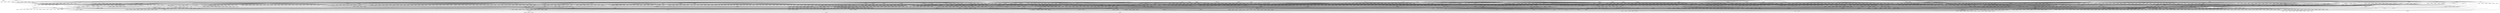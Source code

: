 graph ecoli_call {
phantom_gene [label=nonpersistent];
acea [label=nonpersistent];
aceb [label=nonpersistent];
acee [label=nonpersistent];
acef [label=nonpersistent];
acek [label=nonpersistent];
acka [label=nonpersistent];
acna [label=nonpersistent];
acnb [label=nonpersistent];
acra [label=nonpersistent];
acrb [label=nonpersistent];
acrd [label=nonpersistent];
acre [label=nonpersistent];
acrf [label=nonpersistent];
acrr [label=nonpersistent];
acs [label=nonpersistent];
actp [label=nonpersistent];
ada [label=nonpersistent];
adhe [label=nonpersistent];
adia [label=nonpersistent];
adiy [label=nonpersistent];
adra [label=nonpersistent];
aer [label=nonpersistent];
agaa [label=nonpersistent];
agab [label=nonpersistent];
agac [label=nonpersistent];
agad [label=nonpersistent];
agai [label=nonpersistent];
agar [label=nonpersistent];
agas [label=nonpersistent];
agav [label=nonpersistent];
agaw [label=nonpersistent];
agp [label=nonpersistent];
ahpc [label=nonpersistent];
ahpf [label=nonpersistent];
aidb [label=nonpersistent];
alat [label=nonpersistent];
alau [label=nonpersistent];
alav [label=nonpersistent];
alaw [label=nonpersistent];
alax [label=nonpersistent];
alda [label=nonpersistent];
aldb [label=nonpersistent];
alka [label=nonpersistent];
alkb [label=nonpersistent];
amia [label=nonpersistent];
amn [label=nonpersistent];
ampc [label=nonpersistent];
amtb [label=nonpersistent];
ansb [label=nonpersistent];
apag [label=nonpersistent];
apah [label=nonpersistent];
appa [label=nonpersistent];
appb [label=nonpersistent];
appc [label=nonpersistent];
appy [label=nonpersistent];
araa [label=nonpersistent];
arab [label=nonpersistent];
arac [label=nonpersistent];
arad [label=nonpersistent];
arae [label=nonpersistent];
araf [label=nonpersistent];
arag [label=nonpersistent];
arah [label=nonpersistent];
araj [label=nonpersistent];
arca [label=nonpersistent];
arga [label=nonpersistent];
argb [label=nonpersistent];
argc [label=nonpersistent];
argd [label=nonpersistent];
arge [label=nonpersistent];
argf [label=nonpersistent];
argg [label=nonpersistent];
argh [label=persistent];
argi [label=nonpersistent];
argk [label=nonpersistent];
argp [label=nonpersistent];
argr [label=nonpersistent];
argt [label=nonpersistent];
argu [label=nonpersistent];
argw [label=nonpersistent];
argx [label=nonpersistent];
aroa [label=nonpersistent];
arof [label=nonpersistent];
arog [label=nonpersistent];
aroh [label=nonpersistent];
arol [label=nonpersistent];
arom [label=nonpersistent];
arop [label=nonpersistent];
arti [label=nonpersistent];
artj [label=nonpersistent];
artm [label=nonpersistent];
artp [label=nonpersistent];
artq [label=nonpersistent];
aslb [label=nonpersistent];
asna [label=nonpersistent];
asnb [label=nonpersistent];
asnc [label=nonpersistent];
aspa [label=nonpersistent];
aspv [label=nonpersistent];
asr [label=nonpersistent];
asta [label=nonpersistent];
astb [label=nonpersistent];
astc [label=nonpersistent];
astd [label=nonpersistent];
aste [label=nonpersistent];
atoa [label=nonpersistent];
atob [label=nonpersistent];
atoc [label=nonpersistent];
atod [label=nonpersistent];
atoe [label=nonpersistent];
baca [label=nonpersistent];
baer [label=nonpersistent];
baes [label=nonpersistent];
bcsb [label=nonpersistent];
bcsz [label=nonpersistent];
bdm [label=nonpersistent];
beta [label=nonpersistent];
betb [label=nonpersistent];
beti [label=nonpersistent];
bett [label=nonpersistent];
bglb [label=nonpersistent];
bglf [label=nonpersistent];
bglg [label=nonpersistent];
bola [label=nonpersistent];
bord [label=nonpersistent];
cada [label=nonpersistent];
cadb [label=nonpersistent];
cadc [label=nonpersistent];
caia [label=nonpersistent];
caib [label=nonpersistent];
caic [label=nonpersistent];
caid [label=nonpersistent];
caie [label=nonpersistent];
caif [label=nonpersistent];
cait [label=nonpersistent];
cara [label=persistent];
carb [label=persistent];
cbl [label=nonpersistent];
ccma [label=nonpersistent];
ccmb [label=nonpersistent];
ccmc [label=nonpersistent];
ccmd [label=nonpersistent];
ccme [label=nonpersistent];
ccmf [label=nonpersistent];
ccmg [label=nonpersistent];
ccmh [label=nonpersistent];
cdar [label=nonpersistent];
cdd [label=nonpersistent];
chba [label=nonpersistent];
chbb [label=nonpersistent];
chbc [label=nonpersistent];
chbf [label=nonpersistent];
chbg [label=nonpersistent];
chbr [label=nonpersistent];
chea [label=nonpersistent];
cheb [label=nonpersistent];
cher [label=nonpersistent];
chew [label=nonpersistent];
chey [label=nonpersistent];
chez [label=nonpersistent];
chia [label=nonpersistent];
chpa [label=nonpersistent];
chpr [label=nonpersistent];
cira [label=nonpersistent];
coda [label=nonpersistent];
codb [label=nonpersistent];
copa [label=nonpersistent];
cpdb [label=nonpersistent];
cpxa [label=nonpersistent];
cpxp [label=nonpersistent];
cpxr [label=nonpersistent];
crp [label=nonpersistent];
crr [label=nonpersistent];
csga [label=nonpersistent];
csgb [label=nonpersistent];
csgc [label=nonpersistent];
csgd [label=nonpersistent];
csge [label=nonpersistent];
csgf [label=nonpersistent];
csgg [label=nonpersistent];
csid [label=nonpersistent];
csie [label=nonpersistent];
csir [label=nonpersistent];
cspa [label=nonpersistent];
cspd [label=nonpersistent];
csta [label=nonpersistent];
cueo [label=nonpersistent];
cuer [label=nonpersistent];
cvpa [label=nonpersistent];
cyaa [label=nonpersistent];
cyda [label=nonpersistent];
cydb [label=nonpersistent];
cydc [label=nonpersistent];
cydd [label=nonpersistent];
cyoa [label=nonpersistent];
cyob [label=nonpersistent];
cyoc [label=nonpersistent];
cyod [label=nonpersistent];
cyoe [label=nonpersistent];
cysa [label=nonpersistent];
cysb [label=nonpersistent];
cysc [label=nonpersistent];
cysd [label=nonpersistent];
cysg [label=nonpersistent];
cysh [label=nonpersistent];
cysi [label=nonpersistent];
cysj [label=nonpersistent];
cysk [label=nonpersistent];
cysm [label=nonpersistent];
cysn [label=nonpersistent];
cysp [label=nonpersistent];
cysu [label=nonpersistent];
cysw [label=nonpersistent];
cytr [label=nonpersistent];
dacc [label=nonpersistent];
dada [label=nonpersistent];
dadx [label=nonpersistent];
dcta [label=nonpersistent];
dctr [label=nonpersistent];
dcua [label=nonpersistent];
dcub [label=nonpersistent];
dcuc [label=nonpersistent];
dcud [label=nonpersistent];
dcur [label=nonpersistent];
dcus [label=nonpersistent];
ddlb [label=nonpersistent];
ddpa [label=nonpersistent];
ddpb [label=nonpersistent];
ddpc [label=nonpersistent];
ddpd [label=nonpersistent];
ddpf [label=nonpersistent];
ddpx [label=nonpersistent];
degp [label=nonpersistent];
deoa [label=nonpersistent];
deob [label=nonpersistent];
deoc [label=nonpersistent];
deod [label=nonpersistent];
deor [label=nonpersistent];
dgsa [label=nonpersistent];
dinf [label=nonpersistent];
ding [label=nonpersistent];
dinq [label=nonpersistent];
dmsa [label=nonpersistent];
dmsb [label=nonpersistent];
dmsc [label=nonpersistent];
dmsd [label=nonpersistent];
dnaa [label=persistent];
dnag [label=persistent];
dnan [label=persistent];
dppa [label=nonpersistent];
dppb [label=nonpersistent];
dppc [label=nonpersistent];
dppd [label=nonpersistent];
dppf [label=nonpersistent];
dps [label=nonpersistent];
dsba [label=nonpersistent];
dsbc [label=nonpersistent];
dsda [label=nonpersistent];
dsdc [label=nonpersistent];
dsdx [label=nonpersistent];
dusb [label=nonpersistent];
ebga [label=nonpersistent];
ebgc [label=nonpersistent];
ebgr [label=nonpersistent];
ecpd [label=nonpersistent];
eda [label=nonpersistent];
edd [label=nonpersistent];
efeu_1 [label=nonpersistent];
efeu_2 [label=nonpersistent];
emrk [label=nonpersistent];
emry [label=nonpersistent];
eno [label=persistent];
enta [label=nonpersistent];
entb [label=nonpersistent];
entc [label=nonpersistent];
entd [label=nonpersistent];
ente [label=nonpersistent];
entf [label=nonpersistent];
enth [label=nonpersistent];
ents [label=nonpersistent];
envy [label=nonpersistent];
envz [label=nonpersistent];
epd [label=nonpersistent];
erpa [label=nonpersistent];
evga [label=nonpersistent];
evgs [label=nonpersistent];
exbb [label=nonpersistent];
exbd [label=nonpersistent];
exur [label=nonpersistent];
exut [label=nonpersistent];
faba [label=nonpersistent];
fabb [label=nonpersistent];
fabr [label=nonpersistent];
fabz [label=persistent];
fada [label=nonpersistent];
fadb [label=nonpersistent];
fadd [label=nonpersistent];
fade [label=nonpersistent];
fadi [label=nonpersistent];
fadj [label=nonpersistent];
fadl [label=nonpersistent];
fadr [label=nonpersistent];
fbaa [label=nonpersistent];
fdhf [label=nonpersistent];
fdng [label=nonpersistent];
fdnh [label=nonpersistent];
fdni [label=nonpersistent];
feab [label=nonpersistent];
fear [label=nonpersistent];
feca [label=nonpersistent];
fecb [label=nonpersistent];
fecc [label=nonpersistent];
fecd [label=nonpersistent];
fece [label=nonpersistent];
feci [label=nonpersistent];
fecr [label=nonpersistent];
feoa [label=nonpersistent];
feob [label=nonpersistent];
fepa [label=nonpersistent];
fepb [label=nonpersistent];
fepc [label=nonpersistent];
fepd [label=nonpersistent];
fepe [label=nonpersistent];
fepg [label=nonpersistent];
fes [label=nonpersistent];
fhla [label=nonpersistent];
fhua [label=nonpersistent];
fhub [label=nonpersistent];
fhuc [label=nonpersistent];
fhud [label=nonpersistent];
fhue [label=nonpersistent];
fhuf [label=nonpersistent];
fima [label=nonpersistent];
fimb [label=nonpersistent];
fimc [label=nonpersistent];
fimd [label=nonpersistent];
fime [label=nonpersistent];
fimf [label=nonpersistent];
fimg [label=nonpersistent];
fimh [label=nonpersistent];
fimi [label=nonpersistent];
fis [label=nonpersistent];
fiu [label=nonpersistent];
fixa [label=nonpersistent];
fixb [label=nonpersistent];
fixc [label=nonpersistent];
fixx [label=nonpersistent];
flda [label=nonpersistent];
fldb [label=nonpersistent];
flga [label=nonpersistent];
flgb [label=nonpersistent];
flgc [label=nonpersistent];
flgd [label=nonpersistent];
flge [label=nonpersistent];
flgf [label=nonpersistent];
flgg [label=nonpersistent];
flgh [label=nonpersistent];
flgi [label=nonpersistent];
flgj [label=nonpersistent];
flgm [label=nonpersistent];
flgn [label=nonpersistent];
flha [label=nonpersistent];
flhb [label=nonpersistent];
flhc [label=nonpersistent];
flhc_flhd [label=nonpersistent];
flhd [label=nonpersistent];
flhe [label=nonpersistent];
flia [label=nonpersistent];
flic [label=nonpersistent];
flid [label=nonpersistent];
flie [label=nonpersistent];
flif [label=nonpersistent];
flig [label=nonpersistent];
flih [label=nonpersistent];
flii [label=nonpersistent];
flij [label=nonpersistent];
flik [label=nonpersistent];
flil [label=nonpersistent];
flim [label=nonpersistent];
flin [label=nonpersistent];
flio [label=nonpersistent];
flip [label=nonpersistent];
fliq [label=nonpersistent];
flir [label=nonpersistent];
flis [label=nonpersistent];
flit [label=nonpersistent];
fliy [label=nonpersistent];
fliz [label=nonpersistent];
flu [label=nonpersistent];
fnr [label=nonpersistent];
foca [label=nonpersistent];
focb [label=nonpersistent];
fola [label=nonpersistent];
fpr [label=nonpersistent];
frc [label=nonpersistent];
frda [label=nonpersistent];
frdb [label=nonpersistent];
frdc [label=nonpersistent];
frdd [label=nonpersistent];
frua [label=nonpersistent];
frub [label=nonpersistent];
fruk [label=nonpersistent];
frur [label=nonpersistent];
ftnb [label=nonpersistent];
ftsa [label=persistent];
ftsi [label=nonpersistent];
ftsk [label=nonpersistent];
ftsl [label=nonpersistent];
ftsq [label=nonpersistent];
ftsw [label=nonpersistent];
ftsz [label=persistent];
fuca [label=nonpersistent];
fuci [label=nonpersistent];
fuck [label=nonpersistent];
fuco [label=nonpersistent];
fucp [label=nonpersistent];
fucr [label=nonpersistent];
fucu [label=nonpersistent];
fuma [label=nonpersistent];
fumb [label=nonpersistent];
fumc [label=nonpersistent];
fur [label=nonpersistent];
gabd [label=nonpersistent];
gabp [label=nonpersistent];
gabt [label=nonpersistent];
gada [label=nonpersistent];
gadb [label=nonpersistent];
gadc [label=nonpersistent];
gade [label=nonpersistent];
gadw [label=nonpersistent];
gadx [label=nonpersistent];
gale [label=nonpersistent];
galk [label=nonpersistent];
galm [label=nonpersistent];
galp [label=nonpersistent];
galr [label=nonpersistent];
gals [label=nonpersistent];
galt [label=nonpersistent];
gapa [label=persistent];
gapc_1 [label=nonpersistent];
gapc_2 [label=nonpersistent];
gard [label=nonpersistent];
gark [label=nonpersistent];
garl [label=nonpersistent];
garp [label=nonpersistent];
garr [label=nonpersistent];
gata [label=nonpersistent];
gatb [label=nonpersistent];
gatc [label=nonpersistent];
gatd [label=nonpersistent];
gatr_2_gatr_1 [label=nonpersistent];
gaty [label=nonpersistent];
gatz [label=nonpersistent];
gcd [label=nonpersistent];
gcva [label=nonpersistent];
gcvb [label=nonpersistent];
gcvh [label=nonpersistent];
gcvp [label=nonpersistent];
gcvt [label=nonpersistent];
gdha [label=nonpersistent];
glca [label=nonpersistent];
glcb [label=nonpersistent];
glcc [label=nonpersistent];
glcd [label=nonpersistent];
glce [label=nonpersistent];
glcf [label=nonpersistent];
glcg [label=nonpersistent];
glga [label=nonpersistent];
glgc [label=nonpersistent];
glgp [label=nonpersistent];
glgs [label=nonpersistent];
glk [label=nonpersistent];
glms [label=persistent];
glmu [label=persistent];
glna [label=nonpersistent];
glnb [label=nonpersistent];
glng [label=nonpersistent];
glnh [label=nonpersistent];
glnk [label=nonpersistent];
glnl [label=nonpersistent];
glnp [label=nonpersistent];
glnq [label=nonpersistent];
glnu [label=nonpersistent];
glnv [label=nonpersistent];
glnw [label=nonpersistent];
glnx [label=nonpersistent];
glpa [label=nonpersistent];
glpb [label=nonpersistent];
glpc [label=nonpersistent];
glpd [label=nonpersistent];
glpe [label=nonpersistent];
glpf [label=nonpersistent];
glpg [label=nonpersistent];
glpk [label=nonpersistent];
glpq [label=nonpersistent];
glpr [label=nonpersistent];
glpt [label=nonpersistent];
glpx [label=nonpersistent];
glta [label=nonpersistent];
gltb [label=persistent];
gltd [label=nonpersistent];
gltf [label=nonpersistent];
glti [label=nonpersistent];
gltj [label=nonpersistent];
gltk [label=nonpersistent];
gltl [label=nonpersistent];
gltt [label=nonpersistent];
gltu [label=nonpersistent];
gltv [label=nonpersistent];
gltw [label=nonpersistent];
glya [label=nonpersistent];
glyt [label=nonpersistent];
glyu [label=nonpersistent];
gmr [label=nonpersistent];
gnd [label=nonpersistent];
gntk [label=nonpersistent];
gntp [label=nonpersistent];
gntr [label=nonpersistent];
gntt [label=nonpersistent];
gntu [label=nonpersistent];
gntx [label=nonpersistent];
gnty [label=nonpersistent];
gor [label=nonpersistent];
gpma [label=nonpersistent];
grpe [label=persistent];
grxa [label=nonpersistent];
gspa [label=nonpersistent];
gspb [label=nonpersistent];
gspc [label=nonpersistent];
gspd [label=nonpersistent];
gspe [label=nonpersistent];
gspf [label=nonpersistent];
gspg [label=nonpersistent];
gsph [label=nonpersistent];
gspi [label=nonpersistent];
gspj [label=nonpersistent];
gspk [label=nonpersistent];
gspl [label=nonpersistent];
gspm [label=nonpersistent];
gspo [label=nonpersistent];
guaa [label=persistent];
guab [label=persistent];
gudd [label=nonpersistent];
gudp [label=nonpersistent];
gudx [label=nonpersistent];
gutm [label=nonpersistent];
gutq [label=nonpersistent];
gyra [label=nonpersistent];
gyrb [label=nonpersistent];
hcha [label=nonpersistent];
hcp [label=nonpersistent];
hcr [label=nonpersistent];
hdea [label=nonpersistent];
hdeb [label=nonpersistent];
hded [label=nonpersistent];
hdfr [label=nonpersistent];
hema [label=persistent];
hemf [label=nonpersistent];
hemh [label=nonpersistent];
heml [label=nonpersistent];
hfld [label=nonpersistent];
hha [label=nonpersistent];
hipa [label=nonpersistent];
hipb [label=nonpersistent];
hipb_hipa [label=nonpersistent];
hisj [label=nonpersistent];
hism [label=nonpersistent];
hisp [label=nonpersistent];
hisq [label=nonpersistent];
hisr [label=nonpersistent];
hlpa [label=nonpersistent];
hlye [label=nonpersistent];
hmp [label=nonpersistent];
hns [label=nonpersistent];
hpt [label=nonpersistent];
hslj [label=nonpersistent];
htre [label=nonpersistent];
hupa [label=nonpersistent];
hupa_hupb [label=nonpersistent];
hupb [label=nonpersistent];
hyaa [label=nonpersistent];
hyab [label=nonpersistent];
hyac [label=nonpersistent];
hyad [label=nonpersistent];
hyae [label=nonpersistent];
hyaf [label=nonpersistent];
hyba [label=nonpersistent];
hybb [label=nonpersistent];
hybc [label=nonpersistent];
hybd [label=nonpersistent];
hybe [label=nonpersistent];
hybf [label=nonpersistent];
hybg [label=nonpersistent];
hybo [label=nonpersistent];
hyca [label=nonpersistent];
hycb [label=nonpersistent];
hycc [label=nonpersistent];
hycd [label=nonpersistent];
hyce [label=nonpersistent];
hycf [label=nonpersistent];
hycg [label=nonpersistent];
hych [label=nonpersistent];
hyci [label=nonpersistent];
hydn [label=nonpersistent];
hyfa [label=nonpersistent];
hyfb [label=nonpersistent];
hyfc [label=nonpersistent];
hyfd [label=nonpersistent];
hyfe [label=nonpersistent];
hyff [label=nonpersistent];
hyfg [label=nonpersistent];
hyfh [label=nonpersistent];
hyfi [label=nonpersistent];
hyfj [label=nonpersistent];
hyfr [label=nonpersistent];
hypa [label=nonpersistent];
hypb [label=nonpersistent];
hypc [label=nonpersistent];
hypd [label=nonpersistent];
hype [label=nonpersistent];
hypf [label=nonpersistent];
ibpb [label=nonpersistent];
icd [label=nonpersistent];
iclr [label=nonpersistent];
idnd [label=nonpersistent];
idnk [label=nonpersistent];
idno [label=nonpersistent];
idnr [label=nonpersistent];
idnt [label=nonpersistent];
ihfa [label=nonpersistent];
ihfa_ihfb [label=nonpersistent];
ihfb [label=nonpersistent];
ilet [label=nonpersistent];
ileu [label=nonpersistent];
ilev [label=nonpersistent];
ilva [label=nonpersistent];
ilvb [label=nonpersistent];
ilvd [label=nonpersistent];
ilve [label=nonpersistent];
ilvg_1 [label=nonpersistent];
ilvg_2 [label=nonpersistent];
ilvh [label=persistent];
ilvi [label=persistent];
ilvl [label=nonpersistent];
ilvm [label=nonpersistent];
ilvn [label=nonpersistent];
inaa [label=nonpersistent];
infb [label=persistent];
insk [label=nonpersistent];
isca [label=nonpersistent];
iscr [label=nonpersistent];
iscs [label=nonpersistent];
iscu [label=nonpersistent];
ivbl [label=nonpersistent];
katg [label=nonpersistent];
kbay [label=nonpersistent];
kbaz [label=nonpersistent];
kbl [label=nonpersistent];
kdgr [label=nonpersistent];
ksga [label=nonpersistent];
laca [label=nonpersistent];
laci [label=nonpersistent];
lacy [label=nonpersistent];
lacz [label=nonpersistent];
lamb [label=nonpersistent];
leup [label=nonpersistent];
leuq [label=nonpersistent];
leut [label=nonpersistent];
leuv [label=nonpersistent];
leuw [label=nonpersistent];
leux [label=nonpersistent];
lexa [label=nonpersistent];
livf [label=nonpersistent];
livg [label=nonpersistent];
livh [label=nonpersistent];
livj [label=nonpersistent];
livk [label=nonpersistent];
livm [label=nonpersistent];
lldd [label=nonpersistent];
lldp [label=nonpersistent];
lldr [label=nonpersistent];
lon [label=persistent];
lpd [label=nonpersistent];
lpxa [label=nonpersistent];
lpxc [label=nonpersistent];
lpxd [label=nonpersistent];
lrha [label=nonpersistent];
lrp [label=nonpersistent];
lsra [label=nonpersistent];
lsrb [label=nonpersistent];
lsrc [label=nonpersistent];
lsrd [label=nonpersistent];
lsrf [label=nonpersistent];
lsrg [label=nonpersistent];
lsrr [label=nonpersistent];
lyst [label=nonpersistent];
lysu [label=nonpersistent];
lysv [label=nonpersistent];
lysw [label=nonpersistent];
lyxk [label=nonpersistent];
male [label=nonpersistent];
malf [label=nonpersistent];
malg [label=nonpersistent];
mali [label=nonpersistent];
malk [label=nonpersistent];
malm [label=nonpersistent];
malp [label=nonpersistent];
malq [label=nonpersistent];
mals [label=nonpersistent];
malt [label=nonpersistent];
malx [label=nonpersistent];
maly [label=nonpersistent];
malz [label=nonpersistent];
manx [label=nonpersistent];
many [label=nonpersistent];
manz [label=nonpersistent];
maoc [label=nonpersistent];
mara [label=nonpersistent];
marb [label=nonpersistent];
marr [label=nonpersistent];
mazg [label=nonpersistent];
mdh [label=nonpersistent];
mdta [label=nonpersistent];
mdtb [label=nonpersistent];
mdtc [label=nonpersistent];
mdtd [label=nonpersistent];
mdte [label=nonpersistent];
mdtf [label=nonpersistent];
mela [label=nonpersistent];
melb [label=nonpersistent];
melr [label=nonpersistent];
meta [label=nonpersistent];
metb [label=nonpersistent];
metc [label=nonpersistent];
mete [label=nonpersistent];
metf [label=nonpersistent];
meth [label=nonpersistent];
meti [label=nonpersistent];
metj [label=nonpersistent];
metk [label=nonpersistent];
metl [label=nonpersistent];
metn [label=nonpersistent];
metq [label=nonpersistent];
metr [label=nonpersistent];
mett [label=nonpersistent];
metu [label=nonpersistent];
mety [label=nonpersistent];
mgla [label=nonpersistent];
mglb [label=nonpersistent];
mglc [label=nonpersistent];
mgrb [label=nonpersistent];
mgta [label=nonpersistent];
mhpa [label=nonpersistent];
mhpb [label=nonpersistent];
mhpc [label=nonpersistent];
mhpd [label=nonpersistent];
mhpe [label=nonpersistent];
mhpf [label=nonpersistent];
mhpr [label=nonpersistent];
micf [label=nonpersistent];
mioc [label=nonpersistent];
mnmg [label=nonpersistent];
mnth [label=nonpersistent];
mntr [label=nonpersistent];
moaa [label=persistent];
moab [label=nonpersistent];
moac [label=persistent];
moad [label=nonpersistent];
moae [label=nonpersistent];
moda [label=nonpersistent];
modb [label=nonpersistent];
modc [label=nonpersistent];
mode [label=nonpersistent];
moea [label=nonpersistent];
moeb [label=nonpersistent];
molr_1 [label=nonpersistent];
mota [label=nonpersistent];
motb [label=nonpersistent];
mpl [label=nonpersistent];
mray [label=persistent];
mtla [label=nonpersistent];
mtld [label=nonpersistent];
mtlr [label=nonpersistent];
mtr [label=nonpersistent];
mukb [label=nonpersistent];
muke [label=nonpersistent];
mukf [label=nonpersistent];
murc [label=persistent];
murd [label=nonpersistent];
mure [label=persistent];
murf [label=persistent];
murg [label=persistent];
nac [label=nonpersistent];
nadb [label=nonpersistent];
nadr [label=nonpersistent];
naga [label=nonpersistent];
nagb [label=nonpersistent];
nagc [label=nonpersistent];
nagd [label=nonpersistent];
nage [label=nonpersistent];
nana [label=nonpersistent];
nanc [label=nonpersistent];
nane [label=nonpersistent];
nank [label=nonpersistent];
nanm [label=nonpersistent];
nanr [label=nonpersistent];
nant [label=nonpersistent];
napa [label=nonpersistent];
napb [label=nonpersistent];
napc [label=nonpersistent];
napd [label=nonpersistent];
napf [label=nonpersistent];
napg [label=nonpersistent];
naph [label=nonpersistent];
narg [label=nonpersistent];
narh [label=nonpersistent];
nari [label=nonpersistent];
narj [label=nonpersistent];
nark [label=nonpersistent];
narl [label=nonpersistent];
narp [label=nonpersistent];
narx [label=nonpersistent];
ndh [label=nonpersistent];
nfo [label=nonpersistent];
nfsa [label=nonpersistent];
nfsb [label=nonpersistent];
nhaa [label=nonpersistent];
nhar [label=nonpersistent];
nika [label=nonpersistent];
nikb [label=nonpersistent];
nikc [label=nonpersistent];
nikd [label=nonpersistent];
nike [label=nonpersistent];
nikr [label=nonpersistent];
nirb [label=nonpersistent];
nirc [label=nonpersistent];
nird [label=nonpersistent];
nmpc [label=nonpersistent];
noha [label=nonpersistent];
norr [label=nonpersistent];
norv [label=nonpersistent];
norw [label=nonpersistent];
nrda [label=nonpersistent];
nrdb [label=nonpersistent];
nrdd [label=nonpersistent];
nrde [label=nonpersistent];
nrdf [label=nonpersistent];
nrdg [label=nonpersistent];
nrdh [label=nonpersistent];
nrdi [label=nonpersistent];
nrdr [label=nonpersistent];
nrfa [label=nonpersistent];
nrfb [label=nonpersistent];
nrfc [label=nonpersistent];
nrfd [label=nonpersistent];
nrfe [label=nonpersistent];
nrff [label=nonpersistent];
nrfg [label=nonpersistent];
nsrr [label=nonpersistent];
nuoa [label=nonpersistent];
nuob [label=nonpersistent];
nuoc [label=nonpersistent];
nuoe [label=nonpersistent];
nuof [label=nonpersistent];
nuog [label=nonpersistent];
nuoh [label=nonpersistent];
nuoi [label=nonpersistent];
nuoj [label=nonpersistent];
nuok [label=nonpersistent];
nuol [label=nonpersistent];
nuom [label=nonpersistent];
nuon [label=nonpersistent];
nupc [label=nonpersistent];
nupg [label=nonpersistent];
nusa [label=nonpersistent];
ompa [label=nonpersistent];
ompc [label=nonpersistent];
ompf [label=nonpersistent];
ompr [label=nonpersistent];
ompw [label=nonpersistent];
ompx [label=nonpersistent];
omra [label=nonpersistent];
omrb [label=nonpersistent];
oppa [label=nonpersistent];
oppb [label=nonpersistent];
oppc [label=nonpersistent];
oppd [label=nonpersistent];
oppf [label=nonpersistent];
osmb [label=nonpersistent];
osmc [label=nonpersistent];
osme [label=nonpersistent];
osmy [label=nonpersistent];
oxyr [label=nonpersistent];
paaa [label=nonpersistent];
paab [label=nonpersistent];
paac [label=nonpersistent];
paad [label=nonpersistent];
paae [label=nonpersistent];
paaf [label=nonpersistent];
paag [label=nonpersistent];
paah [label=nonpersistent];
paai [label=nonpersistent];
paaj [label=nonpersistent];
paak [label=nonpersistent];
paax [label=nonpersistent];
pagp [label=nonpersistent];
pck [label=nonpersistent];
pdhr [label=nonpersistent];
pdxa [label=nonpersistent];
pepa [label=nonpersistent];
pepd [label=nonpersistent];
pept [label=nonpersistent];
pfka [label=nonpersistent];
pflb [label=nonpersistent];
pgaa [label=nonpersistent];
pgab [label=nonpersistent];
pgac [label=nonpersistent];
pgad [label=nonpersistent];
pgk [label=persistent];
pgm [label=nonpersistent];
phem [label=nonpersistent];
pheu [label=nonpersistent];
phev [label=nonpersistent];
phnc [label=nonpersistent];
phnd [label=nonpersistent];
phne [label=nonpersistent];
phnf [label=nonpersistent];
phng [label=nonpersistent];
phnh [label=nonpersistent];
phni [label=nonpersistent];
phnj [label=nonpersistent];
phnk [label=nonpersistent];
phnl [label=nonpersistent];
phnm [label=nonpersistent];
phnn [label=nonpersistent];
phno [label=nonpersistent];
phnp [label=nonpersistent];
phoa [label=nonpersistent];
phob [label=nonpersistent];
phoe [label=nonpersistent];
phoh [label=nonpersistent];
phop [label=nonpersistent];
phoq [label=nonpersistent];
phor [label=nonpersistent];
phou [label=persistent];
phr [label=nonpersistent];
pita [label=nonpersistent];
pitb [label=nonpersistent];
pncb [label=nonpersistent];
pnp [label=persistent];
pola [label=nonpersistent];
polb [label=nonpersistent];
potf [label=nonpersistent];
potg [label=nonpersistent];
poth [label=nonpersistent];
poti [label=nonpersistent];
poxb [label=nonpersistent];
ppda [label=nonpersistent];
ppdb [label=nonpersistent];
ppdc [label=nonpersistent];
ppia [label=nonpersistent];
ppid [label=nonpersistent];
pps [label=nonpersistent];
pqia [label=nonpersistent];
pqib [label=nonpersistent];
prfa [label=persistent];
prmc [label=nonpersistent];
prok [label=nonpersistent];
prol [label=nonpersistent];
prom [label=nonpersistent];
prop [label=nonpersistent];
prov [label=nonpersistent];
prow [label=nonpersistent];
prox [label=nonpersistent];
prpb [label=nonpersistent];
prpc [label=nonpersistent];
prpd [label=nonpersistent];
prpe [label=nonpersistent];
prpr [label=nonpersistent];
prs [label=persistent];
psd [label=nonpersistent];
psie [label=nonpersistent];
psif [label=nonpersistent];
pspa [label=nonpersistent];
pspb [label=nonpersistent];
pspc [label=nonpersistent];
pspd [label=nonpersistent];
pspe [label=nonpersistent];
pspf [label=nonpersistent];
pspg [label=nonpersistent];
psta [label=nonpersistent];
pstb [label=persistent];
pstc [label=nonpersistent];
psts [label=nonpersistent];
ptsg [label=nonpersistent];
ptsh [label=nonpersistent];
ptsi [label=nonpersistent];
pura [label=persistent];
purb [label=nonpersistent];
purc [label=nonpersistent];
purd [label=persistent];
pure [label=nonpersistent];
purf [label=persistent];
purh [label=persistent];
purk [label=nonpersistent];
purl [label=nonpersistent];
purm [label=persistent];
purn [label=persistent];
purr [label=nonpersistent];
puta [label=nonpersistent];
putp [label=nonpersistent];
pykf [label=nonpersistent];
pyrc [label=nonpersistent];
pyrd [label=nonpersistent];
qseb [label=nonpersistent];
qsec [label=nonpersistent];
quea [label=persistent];
rbfa [label=nonpersistent];
rbsa [label=nonpersistent];
rbsb [label=nonpersistent];
rbsc [label=nonpersistent];
rbsd [label=nonpersistent];
rbsk [label=nonpersistent];
rbsr [label=nonpersistent];
rcna [label=nonpersistent];
rcnr [label=nonpersistent];
rcsa [label=nonpersistent];
rcsa_rcsb [label=nonpersistent];
rdoa [label=nonpersistent];
reca [label=persistent];
recc [label=nonpersistent];
recf [label=nonpersistent];
recn [label=persistent];
recx [label=nonpersistent];
rela [label=nonpersistent];
rhaa [label=nonpersistent];
rhab [label=nonpersistent];
rhad [label=nonpersistent];
rhar [label=nonpersistent];
rhas [label=nonpersistent];
rhat [label=nonpersistent];
riba [label=nonpersistent];
rimk [label=nonpersistent];
rimm [label=nonpersistent];
rnpb [label=nonpersistent];
rob [label=nonpersistent];
rplb [label=persistent];
rplc [label=persistent];
rpld [label=persistent];
rplm [label=persistent];
rplp [label=persistent];
rpls [label=persistent];
rplt [label=persistent];
rplv [label=persistent];
rplw [label=persistent];
rpmc [label=persistent];
rpod [label=nonpersistent];
rpoe [label=nonpersistent];
rpoh [label=nonpersistent];
rpos [label=nonpersistent];
rpsc [label=persistent];
rpsi [label=persistent];
rpsj [label=persistent];
rpso [label=persistent];
rpsp [label=nonpersistent];
rpsq [label=persistent];
rpss [label=persistent];
rpsu [label=nonpersistent];
rrfa [label=nonpersistent];
rrfb [label=nonpersistent];
rrfc [label=nonpersistent];
rrfd [label=nonpersistent];
rrfe [label=nonpersistent];
rrff [label=nonpersistent];
rrfg [label=nonpersistent];
rrfh [label=nonpersistent];
rrla [label=nonpersistent];
rrlb [label=nonpersistent];
rrlc [label=nonpersistent];
rrld [label=nonpersistent];
rrle [label=nonpersistent];
rrlg [label=nonpersistent];
rrlh [label=nonpersistent];
rrsa [label=nonpersistent];
rrsb [label=nonpersistent];
rrsc [label=nonpersistent];
rrsd [label=nonpersistent];
rrse [label=nonpersistent];
rrsg [label=nonpersistent];
rrsh [label=nonpersistent];
rsea [label=nonpersistent];
rseb [label=nonpersistent];
rsec [label=nonpersistent];
rsta [label=nonpersistent];
rstb [label=nonpersistent];
rtca [label=nonpersistent];
rtcb [label=nonpersistent];
rtcr [label=nonpersistent];
ruta [label=nonpersistent];
rutb [label=nonpersistent];
rutc [label=nonpersistent];
rutd [label=nonpersistent];
rute [label=nonpersistent];
rutf [label=nonpersistent];
rutg [label=nonpersistent];
rutr [label=nonpersistent];
ruva [label=persistent];
ruvb [label=persistent];
rybb [label=nonpersistent];
ryhb [label=nonpersistent];
scpa [label=nonpersistent];
scpb [label=nonpersistent];
scpc [label=nonpersistent];
sdaa [label=nonpersistent];
sdha [label=nonpersistent];
sdhb [label=nonpersistent];
sdhc [label=nonpersistent];
sdhd [label=nonpersistent];
sdia [label=nonpersistent];
seqa [label=nonpersistent];
sera [label=nonpersistent];
serc [label=nonpersistent];
sert [label=nonpersistent];
serx [label=nonpersistent];
sgbe [label=nonpersistent];
sgbh [label=nonpersistent];
sgbu [label=nonpersistent];
slp [label=nonpersistent];
slya [label=nonpersistent];
slyb [label=nonpersistent];
smpa [label=nonpersistent];
smta [label=nonpersistent];
soda [label=nonpersistent];
sodb [label=nonpersistent];
sohb [label=nonpersistent];
soxr [label=nonpersistent];
soxs [label=nonpersistent];
spea [label=nonpersistent];
speb [label=nonpersistent];
spec [label=nonpersistent];
spf [label=nonpersistent];
spy [label=nonpersistent];
sra [label=nonpersistent];
srla [label=nonpersistent];
srlb [label=nonpersistent];
srld [label=nonpersistent];
srle [label=nonpersistent];
srlr [label=nonpersistent];
sroc [label=nonpersistent];
ssb [label=nonpersistent];
ssua [label=nonpersistent];
ssub [label=nonpersistent];
ssuc [label=nonpersistent];
ssud [label=nonpersistent];
ssue [label=nonpersistent];
stpa [label=nonpersistent];
suca [label=nonpersistent];
sucb [label=nonpersistent];
succ [label=persistent];
sucd [label=persistent];
sufa [label=nonpersistent];
sufb [label=nonpersistent];
sufc [label=nonpersistent];
sufd [label=nonpersistent];
sufe [label=nonpersistent];
sufs [label=nonpersistent];
sula [label=nonpersistent];
syme [label=nonpersistent];
tap [label=nonpersistent];
tar [label=nonpersistent];
taua [label=nonpersistent];
taub [label=nonpersistent];
tauc [label=nonpersistent];
taud [label=nonpersistent];
tdca [label=nonpersistent];
tdcb [label=nonpersistent];
tdcc [label=nonpersistent];
tdcd [label=nonpersistent];
tdce [label=nonpersistent];
tdcf [label=nonpersistent];
tdcg [label=nonpersistent];
tdcr [label=nonpersistent];
tdh [label=nonpersistent];
teha [label=nonpersistent];
tehb [label=nonpersistent];
tfaq [label=nonpersistent];
thrt [label=nonpersistent];
thru [label=nonpersistent];
thrv [label=nonpersistent];
thrw [label=nonpersistent];
tisa [label=nonpersistent];
tisb [label=nonpersistent];
tnaa [label=nonpersistent];
tnab [label=nonpersistent];
tnac [label=nonpersistent];
tonb [label=nonpersistent];
topa [label=nonpersistent];
tora [label=nonpersistent];
torc [label=nonpersistent];
tord [label=nonpersistent];
torr [label=nonpersistent];
tppb [label=nonpersistent];
tpr [label=nonpersistent];
tpx [label=nonpersistent];
treb [label=nonpersistent];
trec [label=nonpersistent];
trer [label=nonpersistent];
trma [label=nonpersistent];
trmd [label=persistent];
trpa [label=persistent];
trpb [label=persistent];
trpc [label=nonpersistent];
trpd [label=nonpersistent];
trpe [label=persistent];
trpl [label=nonpersistent];
trpr [label=nonpersistent];
trub [label=persistent];
trxa [label=persistent];
trxc [label=nonpersistent];
tsr [label=nonpersistent];
tsx [label=nonpersistent];
tufb [label=persistent];
tyra [label=nonpersistent];
tyrb [label=nonpersistent];
tyrp [label=nonpersistent];
tyrr [label=nonpersistent];
tyrt [label=nonpersistent];
tyru [label=nonpersistent];
tyrv [label=nonpersistent];
ubia [label=nonpersistent];
ubic [label=nonpersistent];
ubig [label=nonpersistent];
ubix [label=nonpersistent];
udp [label=nonpersistent];
ugpa [label=nonpersistent];
ugpb [label=nonpersistent];
ugpc [label=nonpersistent];
ugpe [label=nonpersistent];
ugpq [label=nonpersistent];
uhpa [label=nonpersistent];
uhpt [label=nonpersistent];
uida [label=nonpersistent];
uidb [label=nonpersistent];
uidc [label=nonpersistent];
uidr [label=nonpersistent];
ulaa [label=nonpersistent];
ulab [label=nonpersistent];
ulac [label=nonpersistent];
ulad [label=nonpersistent];
ulae [label=nonpersistent];
ulaf [label=nonpersistent];
ulag [label=nonpersistent];
ular [label=nonpersistent];
umuc [label=nonpersistent];
umud [label=nonpersistent];
ung [label=nonpersistent];
uof [label=nonpersistent];
upp [label=nonpersistent];
uraa [label=nonpersistent];
uspa [label=nonpersistent];
uspb [label=nonpersistent];
uvra [label=nonpersistent];
uvrb [label=nonpersistent];
uvrc [label=persistent];
uvrd [label=nonpersistent];
uvry [label=nonpersistent];
uxaa [label=nonpersistent];
uxab [label=nonpersistent];
uxac [label=nonpersistent];
uxua [label=nonpersistent];
uxub [label=nonpersistent];
uxur [label=nonpersistent];
valt [label=nonpersistent];
valu [label=nonpersistent];
valx [label=nonpersistent];
valy [label=nonpersistent];
wcaa [label=nonpersistent];
wcab [label=nonpersistent];
wza [label=nonpersistent];
wzb [label=nonpersistent];
wzc [label=nonpersistent];
xdha [label=nonpersistent];
xdhb [label=nonpersistent];
xdhc [label=nonpersistent];
xsea [label=nonpersistent];
xyla [label=nonpersistent];
xylb [label=nonpersistent];
xylf [label=nonpersistent];
xylg [label=nonpersistent];
xylh [label=nonpersistent];
xylr [label=nonpersistent];
yaha [label=nonpersistent];
yaia [label=nonpersistent];
ybaj [label=nonpersistent];
ybas [label=nonpersistent];
ybat [label=nonpersistent];
ybdz [label=nonpersistent];
ybis [label=nonpersistent];
ybjc [label=nonpersistent];
ybjg [label=nonpersistent];
ybjn [label=nonpersistent];
ycac [label=nonpersistent];
ycca [label=nonpersistent];
yccb [label=nonpersistent];
ycfs [label=nonpersistent];
ycgr [label=nonpersistent];
ychh [label=nonpersistent];
ycho [label=nonpersistent];
ycie [label=nonpersistent];
ycif [label=nonpersistent];
ycig [label=nonpersistent];
ydea [label=nonpersistent];
ydeh [label=nonpersistent];
ydeo [label=nonpersistent];
ydep [label=nonpersistent];
ydfn [label=nonpersistent];
ydiu [label=nonpersistent];
ydjm [label=nonpersistent];
yeag [label=nonpersistent];
yeah [label=nonpersistent];
year [label=nonpersistent];
yebe [label=nonpersistent];
yecr [label=nonpersistent];
yeil [label=nonpersistent];
yfdx [label=nonpersistent];
yfhd [label=nonpersistent];
yfid [label=nonpersistent];
ygac [label=nonpersistent];
ygaf [label=nonpersistent];
ygba [label=nonpersistent];
ygbk [label=nonpersistent];
ygdb [label=nonpersistent];
ygjg [label=nonpersistent];
yhbc [label=nonpersistent];
yhch [label=nonpersistent];
yhdw [label=nonpersistent];
yhdx [label=nonpersistent];
yhdy [label=nonpersistent];
yhdz [label=nonpersistent];
yhfa [label=nonpersistent];
yhhy [label=nonpersistent];
yhid [label=nonpersistent];
yhja [label=nonpersistent];
yhjh [label=nonpersistent];
yiaj [label=nonpersistent];
yiak [label=nonpersistent];
yial [label=nonpersistent];
yiam [label=nonpersistent];
yian [label=nonpersistent];
yiao [label=nonpersistent];
yibd [label=nonpersistent];
yidq [label=nonpersistent];
yjbe [label=nonpersistent];
yjbf [label=nonpersistent];
yjbg [label=nonpersistent];
yjbh [label=nonpersistent];
yjch [label=nonpersistent];
yjep [label=nonpersistent];
yjid [label=nonpersistent];
ynen [label=nonpersistent];
ynfe [label=nonpersistent];
ynff [label=nonpersistent];
ynfg [label=nonpersistent];
ynfh [label=nonpersistent];
ynfk [label=nonpersistent];
yoag [label=nonpersistent];
yqja [label=nonpersistent];
yqjb [label=nonpersistent];
yqji [label=nonpersistent];
yrbl [label=nonpersistent];
ysga [label=nonpersistent];
ytfe [label=nonpersistent];
zint [label=nonpersistent];
zrap [label=nonpersistent];
zrar [label=nonpersistent];
zras [label=nonpersistent];
zwf [label=nonpersistent];
arca -- phantom_gene [type=0];
crp -- phantom_gene [type=0];
fnr -- phantom_gene [type=0];
fur -- phantom_gene [type=0];
arca -- acea [type=1];
crp -- acea [type=0];
frur -- acea [type=0];
iclr -- acea [type=0];
ihfa_ihfb -- acea [type=0];
arca -- aceb [type=1];
crp -- aceb [type=0];
frur -- aceb [type=0];
iclr -- aceb [type=0];
ihfa_ihfb -- aceb [type=0];
arca -- acee [type=1];
crp -- acee [type=0];
fnr -- acee [type=0];
pdhr -- acee [type=0];
arca -- acef [type=1];
crp -- acef [type=0];
fnr -- acef [type=0];
pdhr -- acef [type=0];
arca -- acek [type=1];
crp -- acek [type=0];
frur -- acek [type=0];
iclr -- acek [type=0];
ihfa_ihfb -- acek [type=0];
arca -- acka [type=1];
fnr -- acka [type=0];
arca -- acna [type=1];
crp -- acna [type=0];
fnr -- acna [type=0];
frur -- acna [type=0];
arca -- acnb [type=1];
crp -- acnb [type=0];
fis -- acnb [type=0];
frur -- acnb [type=0];
acrr -- acra [type=3];
mara -- acra [type=0];
phop -- acra [type=0];
rob -- acra [type=0];
soxs -- acra [type=0];
acrr -- acrb [type=3];
mara -- acrb [type=0];
phop -- acrb [type=0];
rob -- acrb [type=0];
soxs -- acrb [type=0];
baer -- acrd [type=0];
cpxr -- acrd [type=0];
evga -- acrd [type=0];
fnr -- acre [type=0];
fnr -- acrf [type=0];
crp -- acs [type=0];
fis -- acs [type=0];
crp -- actp [type=0];
fis -- actp [type=0];
fis -- adhe [type=0];
fnr -- adhe [type=0];
frur -- adhe [type=0];
narl -- adhe [type=0];
adiy -- adia [type=3];
hns -- adia [type=0];
ihfa_ihfb -- adia [type=0];
csgd -- adra [type=0];
crp -- aer [type=0];
fnr -- aer [type=0];
agar -- agaa [type=3];
crp -- agaa [type=0];
agar -- agab [type=3];
agar -- agac [type=3];
agar -- agad [type=3];
agar -- agai [type=3];
agar -- agas [type=3];
agar -- agav [type=3];
crp -- agav [type=0];
agar -- agaw [type=3];
crp -- agaw [type=0];
crp -- agp [type=0];
metj -- ahpc [type=0];
oxyr -- ahpc [type=0];
metj -- ahpf [type=0];
oxyr -- ahpf [type=0];
ada -- aidb [type=1];
lrp -- aidb [type=0];
fis -- alat [type=0];
lrp -- alat [type=0];
fis -- alau [type=0];
hns -- alau [type=0];
lrp -- alau [type=0];
fis -- alav [type=0];
hns -- alav [type=0];
lrp -- alav [type=0];
fis -- alaw [type=0];
fis -- alax [type=0];
arca -- alda [type=1];
crp -- alda [type=0];
dnaa -- alda [type=0];
fnr -- alda [type=0];
crp -- aldb [type=0];
fis -- aldb [type=0];
ada -- alka [type=1];
ada -- alkb [type=1];
ihfa_ihfb -- amia [type=0];
phob -- amn [type=0];
bola -- ampc [type=0];
gadx -- amtb [type=0];
glng -- amtb [type=0];
crp -- ansb [type=0];
fnr -- ansb [type=0];
fis -- apag [type=0];
fis -- apah [type=0];
appy -- appa [type=3];
arca -- appa [type=1];
appy -- appb [type=3];
arca -- appb [type=1];
appy -- appc [type=3];
arca -- appc [type=1];
hns -- appy [type=0];
arac -- araa [type=3];
crp -- araa [type=0];
arac -- arab [type=3];
crp -- arab [type=0];
crp -- arac [type=0];
arac -- arad [type=3];
crp -- arad [type=0];
arac -- arae [type=3];
crp -- arae [type=0];
arac -- araf [type=3];
crp -- araf [type=0];
arac -- arag [type=3];
crp -- arag [type=0];
arac -- arah [type=3];
crp -- arah [type=0];
arac -- araj [type=3];
crp -- araj [type=0];
fnr -- arca [type=0];
argr -- arga [type=3];
argr -- argb [type=3];
argr -- argc [type=3];
argr -- argd [type=3];
phop -- argd [type=0];
argr -- arge [type=3];
argr -- argf [type=3];
argr -- argg [type=3];
crp -- argg [type=0];
argr -- argh [type=3];
argr -- argi [type=3];
fnr -- argk [type=0];
phob -- argp [type=0];
glng -- argt [type=0];
fis -- argu [type=0];
fis -- argw [type=0];
fis -- argx [type=0];
crp -- aroa [type=0];
lrp -- aroa [type=0];
tyrr -- arof [type=0];
cpxr -- arog [type=0];
tyrr -- arog [type=0];
trpr -- aroh [type=0];
trpr -- arol [type=0];
tyrr -- arol [type=0];
trpr -- arom [type=0];
tyrr -- arom [type=0];
tyrr -- arop [type=0];
argr -- arti [type=2];
argr -- artj [type=2];
argr -- artm [type=2];
argr -- artp [type=2];
argr -- artq [type=2];
rob -- aslb [type=0];
asnc -- asna [type=3];
gadx -- asnb [type=0];
nac -- asnc [type=0];
crp -- aspa [type=0];
fnr -- aspa [type=0];
narl -- aspa [type=0];
fis -- aspv [type=0];
phob -- asr [type=0];
rsta -- asr [type=0];
argr -- asta [type=1];
glng -- asta [type=0];
argr -- astb [type=1];
glng -- astb [type=0];
argr -- astc [type=1];
glng -- astc [type=0];
argr -- astd [type=1];
glng -- astd [type=0];
argr -- aste [type=1];
glng -- aste [type=0];
atoc -- atoa [type=3];
ihfa_ihfb -- atoa [type=0];
atoc -- atob [type=3];
ihfa_ihfb -- atob [type=0];
atoc -- atod [type=3];
ihfa_ihfb -- atod [type=0];
atoc -- atoe [type=3];
ihfa_ihfb -- atoe [type=0];
cpxr -- baca [type=0];
cpxr -- baer [type=0];
baer -- baes [type=3];
cpxr -- baes [type=0];
fnr -- bcsb [type=0];
fnr -- bcsz [type=0];
rcsa_rcsb -- bdm [type=0];
arca -- beta [type=0];
beti -- beta [type=3];
arca -- betb [type=0];
beti -- betb [type=3];
arca -- beti [type=0];
arca -- bett [type=0];
beti -- bett [type=3];
crp -- bglb [type=0];
fis -- bglb [type=0];
hns -- bglb [type=0];
crp -- bglf [type=0];
fis -- bglf [type=0];
hns -- bglf [type=0];
crp -- bglg [type=0];
fis -- bglg [type=0];
hns -- bglg [type=0];
hns -- bola [type=0];
ompr -- bola [type=0];
phop -- bord [type=0];
arca -- cada [type=0];
cadc -- cada [type=3];
gade -- cada [type=0];
gadx -- cada [type=0];
hns -- cada [type=0];
arca -- cadb [type=0];
cadc -- cadb [type=3];
gade -- cadb [type=0];
gadx -- cadb [type=0];
hns -- cadb [type=0];
fnr -- cadc [type=0];
arca -- caia [type=0];
caif -- caia [type=3];
crp -- caia [type=1];
fnr -- caia [type=0];
ihfa_ihfb -- caia [type=0];
arca -- caib [type=0];
caif -- caib [type=3];
crp -- caib [type=1];
fnr -- caib [type=0];
ihfa_ihfb -- caib [type=0];
arca -- caic [type=0];
caif -- caic [type=3];
crp -- caic [type=1];
fnr -- caic [type=0];
ihfa_ihfb -- caic [type=0];
arca -- caid [type=0];
caif -- caid [type=3];
crp -- caid [type=1];
fnr -- caid [type=0];
ihfa_ihfb -- caid [type=0];
arca -- caie [type=0];
caif -- caie [type=3];
crp -- caie [type=1];
fnr -- caie [type=0];
ihfa_ihfb -- caie [type=0];
crp -- caif [type=1];
fnr -- caif [type=0];
hns -- caif [type=0];
narl -- caif [type=0];
arca -- cait [type=0];
caif -- cait [type=3];
crp -- cait [type=1];
fnr -- cait [type=0];
ihfa_ihfb -- cait [type=0];
argr -- cara [type=0];
ihfa_ihfb -- cara [type=0];
pepa -- cara [type=0];
purr -- cara [type=0];
rutr -- cara [type=0];
argr -- carb [type=0];
ihfa_ihfb -- carb [type=0];
pepa -- carb [type=0];
purr -- carb [type=0];
rutr -- carb [type=0];
cysb -- cbl [type=1];
glng -- cbl [type=0];
flhc_flhd -- ccma [type=0];
fnr -- ccma [type=0];
mode -- ccma [type=0];
narl -- ccma [type=0];
narp -- ccma [type=0];
flhc_flhd -- ccmb [type=0];
fnr -- ccmb [type=0];
mode -- ccmb [type=0];
narl -- ccmb [type=0];
narp -- ccmb [type=0];
flhc_flhd -- ccmc [type=0];
fnr -- ccmc [type=0];
mode -- ccmc [type=0];
narl -- ccmc [type=0];
narp -- ccmc [type=0];
flhc_flhd -- ccmd [type=0];
fnr -- ccmd [type=0];
mode -- ccmd [type=0];
narl -- ccmd [type=0];
narp -- ccmd [type=0];
flhc_flhd -- ccme [type=0];
fnr -- ccme [type=0];
mode -- ccme [type=0];
narl -- ccme [type=0];
narp -- ccme [type=0];
flhc_flhd -- ccmf [type=0];
fnr -- ccmf [type=0];
mode -- ccmf [type=0];
narl -- ccmf [type=0];
narp -- ccmf [type=0];
flhc_flhd -- ccmg [type=0];
fnr -- ccmg [type=0];
mode -- ccmg [type=0];
narl -- ccmg [type=0];
narp -- ccmg [type=0];
flhc_flhd -- ccmh [type=0];
fnr -- ccmh [type=0];
mode -- ccmh [type=0];
narl -- ccmh [type=0];
narp -- ccmh [type=0];
crp -- cdd [type=1];
cytr -- cdd [type=1];
chbr -- chba [type=3];
crp -- chba [type=1];
nagc -- chba [type=0];
chbr -- chbb [type=3];
crp -- chbb [type=1];
nagc -- chbb [type=0];
chbr -- chbc [type=3];
crp -- chbc [type=1];
nagc -- chbc [type=0];
chbr -- chbf [type=3];
crp -- chbf [type=1];
nagc -- chbf [type=0];
chbr -- chbg [type=3];
crp -- chbg [type=1];
nagc -- chbg [type=0];
crp -- chbr [type=1];
nagc -- chbr [type=0];
cpxr -- chea [type=1];
fnr -- cheb [type=0];
fnr -- cher [type=0];
cpxr -- chew [type=1];
fnr -- chey [type=0];
fnr -- chez [type=0];
hns -- chia [type=0];
crp -- chpa [type=1];
fis -- chpa [type=0];
hns -- chpa [type=0];
crp -- chpr [type=1];
fis -- chpr [type=0];
hns -- chpr [type=0];
crp -- cira [type=1];
fur -- cira [type=0];
nac -- coda [type=0];
purr -- coda [type=0];
nac -- codb [type=0];
purr -- codb [type=0];
cuer -- copa [type=1];
crp -- cpdb [type=1];
cpxr -- cpxa [type=3];
cpxr -- cpxp [type=3];
fis -- crp [type=0];
crp -- crr [type=2];
dgsa -- crr [type=0];
frur -- crr [type=0];
cpxr -- csga [type=1];
csgd -- csga [type=3];
cpxr -- csgb [type=1];
csgd -- csgb [type=3];
cpxr -- csgc [type=1];
csgd -- csgc [type=3];
cpxr -- csgd [type=1];
crp -- csgd [type=1];
ompr -- csgd [type=0];
rcsa_rcsb -- csgd [type=0];
rsta -- csgd [type=0];
cpxr -- csge [type=1];
crp -- csge [type=1];
csgd -- csge [type=3];
ompr -- csge [type=0];
rcsa_rcsb -- csge [type=0];
rsta -- csge [type=0];
cpxr -- csgf [type=1];
crp -- csgf [type=1];
csgd -- csgf [type=3];
ompr -- csgf [type=0];
rcsa_rcsb -- csgf [type=0];
rsta -- csgf [type=0];
cpxr -- csgg [type=1];
crp -- csgg [type=1];
csgd -- csgg [type=3];
ompr -- csgg [type=0];
rcsa_rcsb -- csgg [type=0];
rsta -- csgg [type=0];
crp -- csid [type=1];
csir -- csid [type=3];
hns -- csid [type=0];
lrp -- csid [type=0];
crp -- csie [type=1];
hns -- csie [type=0];
hns -- cspd [type=0];
crp -- csta [type=1];
cuer -- cueo [type=3];
purr -- cvpa [type=0];
crp -- cyaa [type=1];
arca -- cyda [type=0];
fnr -- cyda [type=0];
frur -- cyda [type=0];
hns -- cyda [type=0];
arca -- cydb [type=0];
fnr -- cydb [type=0];
frur -- cydb [type=0];
hns -- cydb [type=0];
arca -- cydc [type=0];
fnr -- cydc [type=0];
narl -- cydc [type=0];
arca -- cydd [type=0];
fnr -- cydd [type=0];
narl -- cydd [type=0];
arca -- cyoa [type=0];
crp -- cyoa [type=1];
fnr -- cyoa [type=0];
fur -- cyoa [type=0];
gade -- cyoa [type=0];
pdhr -- cyoa [type=0];
arca -- cyob [type=0];
crp -- cyob [type=1];
fnr -- cyob [type=0];
fur -- cyob [type=0];
gade -- cyob [type=0];
pdhr -- cyob [type=0];
arca -- cyoc [type=0];
crp -- cyoc [type=1];
fnr -- cyoc [type=0];
fur -- cyoc [type=0];
gade -- cyoc [type=0];
pdhr -- cyoc [type=0];
arca -- cyod [type=0];
crp -- cyod [type=1];
fnr -- cyod [type=0];
fur -- cyod [type=0];
gade -- cyod [type=0];
pdhr -- cyod [type=0];
arca -- cyoe [type=0];
crp -- cyoe [type=1];
fnr -- cyoe [type=0];
fur -- cyoe [type=0];
gade -- cyoe [type=0];
pdhr -- cyoe [type=0];
cysb -- cysa [type=3];
hns -- cysa [type=0];
cysb -- cysc [type=3];
cysb -- cysd [type=3];
crp -- cysg [type=1];
fis -- cysg [type=0];
fnr -- cysg [type=0];
frur -- cysg [type=0];
hns -- cysg [type=0];
ihfa_ihfb -- cysg [type=0];
narl -- cysg [type=0];
narp -- cysg [type=0];
cysb -- cysh [type=3];
ihfa_ihfb -- cysh [type=0];
cysb -- cysi [type=3];
ihfa_ihfb -- cysi [type=0];
cysb -- cysj [type=3];
ihfa_ihfb -- cysj [type=0];
cysb -- cysk [type=3];
cysb -- cysm [type=3];
hns -- cysm [type=0];
cysb -- cysn [type=3];
cysb -- cysp [type=3];
hns -- cysp [type=0];
cysb -- cysu [type=3];
hns -- cysu [type=0];
cysb -- cysw [type=3];
hns -- cysw [type=0];
crp -- cytr [type=1];
bola -- dacc [type=0];
crp -- dada [type=0];
lrp -- dada [type=0];
crp -- dadx [type=0];
lrp -- dadx [type=0];
arca -- dcta [type=0];
crp -- dcta [type=0];
dcur -- dcta [type=2];
mara -- dctr [type=0];
crp -- dcua [type=0];
fnr -- dcua [type=0];
narl -- dcua [type=0];
crp -- dcub [type=0];
dcur -- dcub [type=3];
fnr -- dcub [type=0];
narl -- dcub [type=0];
arca -- dcuc [type=0];
fnr -- dcuc [type=0];
ihfa_ihfb -- dcud [type=0];
phop -- dcud [type=0];
crp -- dcur [type=0];
fnr -- dcur [type=0];
narl -- dcur [type=0];
fnr -- dcus [type=0];
narl -- dcus [type=0];
lexa -- ddlb [type=0];
glng -- ddpa [type=0];
glng -- ddpb [type=0];
glng -- ddpc [type=0];
glng -- ddpd [type=0];
glng -- ddpf [type=0];
glng -- ddpx [type=0];
cpxr -- degp [type=0];
hns -- degp [type=0];
crp -- deoa [type=0];
cytr -- deoa [type=0];
deor -- deoa [type=3];
fis -- deoa [type=0];
mode -- deoa [type=0];
crp -- deob [type=0];
cytr -- deob [type=0];
deor -- deob [type=3];
fis -- deob [type=0];
mode -- deob [type=0];
crp -- deoc [type=0];
cytr -- deoc [type=0];
deor -- deoc [type=3];
fis -- deoc [type=0];
mode -- deoc [type=0];
crp -- deod [type=0];
cytr -- deod [type=0];
deor -- deod [type=3];
fis -- deod [type=0];
mode -- deod [type=0];
crp -- dgsa [type=0];
lexa -- dinf [type=0];
lexa -- ding [type=0];
lexa -- dinq [type=0];
fnr -- dmsa [type=0];
ihfa_ihfb -- dmsa [type=0];
mode -- dmsa [type=0];
narl -- dmsa [type=0];
fnr -- dmsb [type=0];
ihfa_ihfb -- dmsb [type=0];
mode -- dmsb [type=0];
narl -- dmsb [type=0];
fnr -- dmsc [type=0];
ihfa_ihfb -- dmsc [type=0];
mode -- dmsc [type=0];
narl -- dmsc [type=0];
fnr -- dmsd [type=0];
argp -- dnaa [type=0];
lexa -- dnag [type=0];
argp -- dnan [type=0];
dnaa -- dnan [type=3];
fnr -- dppa [type=0];
ihfa_ihfb -- dppa [type=0];
fnr -- dppb [type=0];
ihfa_ihfb -- dppb [type=0];
fnr -- dppc [type=0];
ihfa_ihfb -- dppc [type=0];
fnr -- dppd [type=0];
ihfa_ihfb -- dppd [type=0];
fnr -- dppf [type=0];
ihfa_ihfb -- dppf [type=0];
ihfa_ihfb -- dps [type=0];
oxyr -- dps [type=0];
cpxr -- dsba [type=0];
cpxr -- dsbc [type=0];
crp -- dsda [type=0];
dsdc -- dsda [type=3];
crp -- dsdx [type=0];
dsdc -- dsdx [type=3];
crp -- dusb [type=0];
fis -- dusb [type=0];
ihfa_ihfb -- dusb [type=0];
crp -- ebga [type=0];
ebgr -- ebga [type=3];
crp -- ebgc [type=0];
ebgr -- ebgc [type=3];
ihfa_ihfb -- ecpd [type=0];
frur -- eda [type=0];
gntr -- eda [type=0];
kdgr -- eda [type=0];
phob -- eda [type=0];
frur -- edd [type=0];
gntr -- edd [type=0];
cpxr -- efeu_1 [type=0];
cpxr -- efeu_2 [type=0];
evga -- emrk [type=1];
fnr -- emrk [type=0];
evga -- emry [type=1];
fnr -- emry [type=0];
frur -- eno [type=0];
crp -- enta [type=0];
fur -- enta [type=0];
crp -- entb [type=0];
fur -- entb [type=0];
crp -- entc [type=0];
fur -- entc [type=0];
crp -- entd [type=0];
fur -- entd [type=0];
crp -- ente [type=0];
fur -- ente [type=0];
fnr -- entf [type=0];
fur -- entf [type=0];
hns -- entf [type=0];
crp -- enth [type=0];
fur -- enth [type=0];
fur -- ents [type=0];
crp -- envz [type=0];
ihfa_ihfb -- envz [type=0];
crp -- epd [type=0];
frur -- epd [type=0];
iscr -- erpa [type=0];
evga -- evgs [type=3];
fur -- exbb [type=0];
fur -- exbd [type=0];
crp -- exut [type=0];
exur -- exut [type=3];
fabr -- faba [type=3];
fadr -- faba [type=2];
fabr -- fabb [type=3];
fadr -- fabb [type=2];
cpxr -- fabz [type=0];
gade -- fabz [type=0];
arca -- fada [type=0];
fadr -- fada [type=3];
arca -- fadb [type=0];
fadr -- fadb [type=3];
arca -- fadd [type=0];
crp -- fadd [type=0];
fadr -- fadd [type=3];
arca -- fade [type=0];
fadr -- fade [type=3];
arca -- fadi [type=0];
fadr -- fadi [type=3];
arca -- fadj [type=0];
fadr -- fadj [type=3];
arca -- fadl [type=0];
crp -- fadl [type=0];
fadr -- fadl [type=3];
ompr -- fadl [type=0];
phop -- fadl [type=0];
crp -- fbaa [type=0];
frur -- fbaa [type=1];
fhla -- fdhf [type=1];
fnr -- fdhf [type=1];
narl -- fdhf [type=0];
narp -- fdhf [type=0];
fnr -- fdng [type=1];
narl -- fdng [type=0];
narp -- fdng [type=0];
fnr -- fdnh [type=1];
narl -- fdnh [type=0];
narp -- fdnh [type=0];
fnr -- fdni [type=1];
narl -- fdni [type=0];
narp -- fdni [type=0];
fear -- feab [type=3];
crp -- fear [type=0];
crp -- feca [type=0];
fur -- feca [type=1];
pdhr -- feca [type=0];
crp -- fecb [type=0];
fur -- fecb [type=1];
pdhr -- fecb [type=0];
crp -- fecc [type=0];
fur -- fecc [type=1];
pdhr -- fecc [type=0];
crp -- fecd [type=0];
fur -- fecd [type=1];
pdhr -- fecd [type=0];
crp -- fece [type=0];
fur -- fece [type=1];
pdhr -- fece [type=0];
fur -- feci [type=1];
fur -- fecr [type=1];
fnr -- feoa [type=1];
fur -- feoa [type=1];
fnr -- feob [type=1];
fur -- feob [type=1];
crp -- fepa [type=0];
fur -- fepa [type=1];
fur -- fepb [type=1];
fur -- fepc [type=1];
fur -- fepd [type=1];
fnr -- fepe [type=1];
fur -- fepe [type=1];
hns -- fepe [type=0];
fur -- fepg [type=1];
fnr -- fes [type=1];
fur -- fes [type=1];
hns -- fes [type=0];
fnr -- fhla [type=1];
ihfa_ihfb -- fhla [type=0];
fur -- fhua [type=1];
fur -- fhub [type=1];
fur -- fhuc [type=1];
fur -- fhud [type=1];
fur -- fhue [type=1];
fur -- fhuf [type=1];
hns -- fima [type=0];
ihfa_ihfb -- fima [type=0];
lrp -- fima [type=0];
hns -- fimb [type=0];
ihfa_ihfb -- fimb [type=0];
nagc -- fimb [type=0];
nanr -- fimb [type=0];
hns -- fimc [type=0];
ihfa_ihfb -- fimc [type=0];
lrp -- fimc [type=0];
hns -- fimd [type=0];
ihfa_ihfb -- fimd [type=0];
lrp -- fimd [type=0];
hns -- fime [type=0];
lrha -- fime [type=0];
lrp -- fime [type=0];
hns -- fimf [type=0];
ihfa_ihfb -- fimf [type=0];
lrp -- fimf [type=0];
hns -- fimg [type=0];
ihfa_ihfb -- fimg [type=0];
lrp -- fimg [type=0];
hns -- fimh [type=0];
ihfa_ihfb -- fimh [type=0];
lrp -- fimh [type=0];
hns -- fimi [type=0];
ihfa_ihfb -- fimi [type=0];
lrp -- fimi [type=0];
crp -- fis [type=0];
ihfa_ihfb -- fis [type=0];
crp -- fiu [type=0];
fur -- fiu [type=1];
caif -- fixa [type=0];
crp -- fixa [type=0];
fnr -- fixa [type=1];
caif -- fixb [type=0];
crp -- fixb [type=0];
fnr -- fixb [type=1];
caif -- fixc [type=0];
crp -- fixc [type=0];
fnr -- fixc [type=1];
caif -- fixx [type=0];
crp -- fixx [type=0];
fnr -- fixx [type=1];
soxs -- flda [type=0];
soxs -- fldb [type=0];
flhc_flhd -- flga [type=2];
flhc_flhd -- flgb [type=2];
flhc_flhd -- flgc [type=2];
flhc_flhd -- flgd [type=2];
flhc_flhd -- flge [type=2];
flhc_flhd -- flgf [type=2];
flhc_flhd -- flgg [type=2];
flhc_flhd -- flgh [type=2];
flhc_flhd -- flgi [type=2];
flhc_flhd -- flgj [type=2];
flhc_flhd -- flgm [type=2];
flhc_flhd -- flgn [type=2];
flhc_flhd -- flha [type=3];
flhc_flhd -- flhb [type=3];
crp -- flhc [type=0];
fur -- flhc [type=1];
hdfr -- flhc [type=0];
hns -- flhc [type=0];
ihfa_ihfb -- flhc [type=0];
lrha -- flhc [type=0];
ompr -- flhc [type=0];
qseb -- flhc [type=0];
rcsa_rcsb -- flhc [type=0];
crp -- flhd [type=0];
fur -- flhd [type=1];
hdfr -- flhd [type=0];
hns -- flhd [type=0];
ihfa_ihfb -- flhd [type=0];
lrha -- flhd [type=0];
ompr -- flhd [type=0];
qseb -- flhd [type=0];
rcsa_rcsb -- flhd [type=0];
flhc_flhd -- flhe [type=3];
flhc_flhd -- flia [type=2];
hns -- flia [type=0];
gade -- flic [type=0];
hns -- flic [type=0];
flhc_flhd -- flid [type=2];
flhc_flhd -- flie [type=2];
flhc_flhd -- flif [type=2];
flhc_flhd -- flig [type=2];
flhc_flhd -- flih [type=2];
flhc_flhd -- flii [type=2];
flhc_flhd -- flij [type=2];
flhc_flhd -- flik [type=2];
flhc_flhd -- flil [type=2];
flhc_flhd -- flim [type=2];
flhc_flhd -- flin [type=2];
flhc_flhd -- flio [type=2];
flhc_flhd -- flip [type=2];
flhc_flhd -- fliq [type=2];
flhc_flhd -- flir [type=2];
flhc_flhd -- flis [type=2];
flhc_flhd -- flit [type=2];
flhc_flhd -- fliy [type=2];
hns -- fliy [type=0];
flhc_flhd -- fliz [type=2];
hns -- fliz [type=0];
oxyr -- flu [type=0];
arca -- fnr [type=0];
arca -- foca [type=0];
crp -- foca [type=0];
fnr -- foca [type=1];
ihfa_ihfb -- foca [type=0];
narl -- foca [type=0];
crp -- focb [type=0];
fhla -- focb [type=1];
fnr -- focb [type=1];
hyfr -- focb [type=0];
ihfa_ihfb -- fola [type=0];
tyrr -- fola [type=0];
mara -- fpr [type=0];
soxs -- fpr [type=0];
evga -- frc [type=0];
dcur -- frda [type=0];
fnr -- frda [type=1];
narl -- frda [type=0];
dcur -- frdb [type=0];
fnr -- frdb [type=1];
narl -- frdb [type=0];
dcur -- frdc [type=0];
fnr -- frdc [type=1];
narl -- frdc [type=0];
dcur -- frdd [type=0];
fnr -- frdd [type=1];
narl -- frdd [type=0];
frur -- frua [type=3];
frur -- frub [type=3];
frur -- fruk [type=3];
cpxr -- ftnb [type=0];
lexa -- ftsa [type=0];
rcsa_rcsb -- ftsa [type=0];
sdia -- ftsa [type=0];
lexa -- ftsi [type=0];
lexa -- ftsk [type=0];
lexa -- ftsl [type=0];
lexa -- ftsq [type=0];
sdia -- ftsq [type=0];
lexa -- ftsw [type=0];
lexa -- ftsz [type=0];
rcsa_rcsb -- ftsz [type=0];
sdia -- ftsz [type=0];
crp -- fuca [type=0];
fucr -- fuca [type=3];
crp -- fuci [type=0];
fucr -- fuci [type=3];
crp -- fuck [type=0];
fucr -- fuck [type=3];
crp -- fuco [type=0];
fucr -- fuco [type=3];
crp -- fucp [type=0];
fucr -- fucp [type=3];
crp -- fucr [type=0];
crp -- fucu [type=0];
fucr -- fucu [type=3];
arca -- fuma [type=0];
crp -- fuma [type=0];
fnr -- fuma [type=1];
arca -- fumb [type=0];
crp -- fumb [type=0];
dcur -- fumb [type=0];
fis -- fumb [type=1];
fnr -- fumb [type=1];
fur -- fumb [type=2];
narl -- fumb [type=0];
arca -- fumc [type=0];
mara -- fumc [type=0];
rob -- fumc [type=0];
soxr -- fumc [type=0];
soxs -- fumc [type=0];
crp -- fur [type=0];
oxyr -- fur [type=0];
soxs -- fur [type=0];
crp -- gabd [type=0];
csir -- gabd [type=0];
hns -- gabd [type=0];
lrp -- gabd [type=0];
nac -- gabd [type=0];
crp -- gabp [type=0];
csir -- gabp [type=0];
hns -- gabp [type=0];
lrp -- gabp [type=0];
nac -- gabp [type=0];
crp -- gabt [type=0];
csir -- gabt [type=0];
hns -- gabt [type=0];
lrp -- gabt [type=0];
nac -- gabt [type=0];
arca -- gada [type=0];
crp -- gada [type=0];
fnr -- gada [type=0];
gade -- gada [type=3];
gadw -- gada [type=3];
gadx -- gada [type=3];
hns -- gada [type=0];
torr -- gada [type=0];
crp -- gadb [type=0];
gade -- gadb [type=3];
gadw -- gadb [type=3];
gadx -- gadb [type=3];
crp -- gadc [type=0];
gade -- gadc [type=3];
gadw -- gadc [type=3];
gadx -- gadc [type=3];
crp -- gade [type=0];
evga -- gade [type=0];
gadw -- gade [type=3];
gadx -- gade [type=3];
ydeo -- gade [type=0];
fnr -- gadw [type=0];
gade -- gadw [type=3];
hns -- gadw [type=0];
rutr -- gadw [type=0];
arca -- gadx [type=0];
crp -- gadx [type=0];
fnr -- gadx [type=0];
gade -- gadx [type=3];
gadw -- gadx [type=3];
hns -- gadx [type=0];
rutr -- gadx [type=0];
torr -- gadx [type=0];
crp -- gale [type=0];
galr -- gale [type=3];
gals -- gale [type=3];
hns -- gale [type=0];
hupa_hupb -- gale [type=0];
crp -- galk [type=0];
galr -- galk [type=3];
gals -- galk [type=3];
hns -- galk [type=0];
hupa_hupb -- galk [type=0];
crp -- galm [type=0];
galr -- galm [type=3];
gals -- galm [type=3];
hns -- galm [type=0];
hupa_hupb -- galm [type=0];
crp -- galp [type=0];
galr -- galp [type=3];
gals -- galp [type=3];
crp -- gals [type=0];
galr -- gals [type=3];
crp -- galt [type=0];
galr -- galt [type=3];
gals -- galt [type=3];
hns -- galt [type=0];
hupa_hupb -- galt [type=0];
crp -- gapa [type=0];
frur -- gapa [type=0];
fnr -- gapc_1 [type=0];
fnr -- gapc_2 [type=0];
cdar -- gard [type=0];
cdar -- gark [type=0];
fnr -- gark [type=0];
hns -- gark [type=0];
cdar -- garl [type=0];
fnr -- garl [type=0];
hns -- garl [type=0];
cdar -- garp [type=0];
fnr -- garp [type=0];
hns -- garp [type=0];
cdar -- garr [type=0];
fnr -- garr [type=0];
hns -- garr [type=0];
arca -- gata [type=0];
crp -- gata [type=0];
gatr_2_gatr_1 -- gata [type=0];
arca -- gatb [type=0];
crp -- gatb [type=0];
gatr_2_gatr_1 -- gatb [type=0];
arca -- gatc [type=0];
crp -- gatc [type=0];
gatr_2_gatr_1 -- gatc [type=0];
arca -- gatd [type=0];
crp -- gatd [type=0];
gatr_2_gatr_1 -- gatd [type=0];
arca -- gaty [type=0];
crp -- gaty [type=0];
gatr_2_gatr_1 -- gaty [type=0];
arca -- gatz [type=0];
crp -- gatz [type=0];
gatr_2_gatr_1 -- gatz [type=0];
crp -- gcd [type=0];
ihfa_ihfb -- gcd [type=0];
gcva -- gcvb [type=3];
fnr -- gcvh [type=0];
gcva -- gcvh [type=3];
lrp -- gcvh [type=0];
purr -- gcvh [type=0];
fnr -- gcvp [type=0];
gcva -- gcvp [type=3];
lrp -- gcvp [type=0];
purr -- gcvp [type=0];
fnr -- gcvt [type=0];
gcva -- gcvt [type=3];
lrp -- gcvt [type=0];
purr -- gcvt [type=0];
crp -- gdha [type=0];
nac -- gdha [type=0];
arca -- glca [type=0];
glcc -- glca [type=3];
ihfa_ihfb -- glca [type=0];
arca -- glcb [type=0];
glcc -- glcb [type=3];
ihfa_ihfb -- glcb [type=0];
crp -- glcc [type=0];
arca -- glcd [type=0];
glcc -- glcd [type=3];
ihfa_ihfb -- glcd [type=0];
arca -- glce [type=0];
glcc -- glce [type=3];
ihfa_ihfb -- glce [type=0];
arca -- glcf [type=0];
glcc -- glcf [type=3];
ihfa_ihfb -- glcf [type=0];
arca -- glcg [type=0];
glcc -- glcg [type=3];
ihfa_ihfb -- glcg [type=0];
crp -- glga [type=0];
crp -- glgc [type=0];
crp -- glgp [type=0];
crp -- glgs [type=0];
frur -- glk [type=0];
nagc -- glms [type=0];
nagc -- glmu [type=0];
crp -- glna [type=0];
fis -- glna [type=0];
glng -- glna [type=3];
purr -- glnb [type=0];
crp -- glng [type=0];
fis -- glng [type=0];
glng -- glnh [type=3];
ihfa_ihfb -- glnh [type=0];
gadx -- glnk [type=1];
glng -- glnk [type=3];
crp -- glnl [type=0];
fis -- glnl [type=0];
glng -- glnl [type=3];
glng -- glnp [type=3];
ihfa_ihfb -- glnp [type=0];
fis -- glnq [type=0];
glng -- glnq [type=3];
ihfa_ihfb -- glnq [type=0];
fis -- glnu [type=0];
fis -- glnv [type=0];
fis -- glnw [type=0];
fis -- glnx [type=0];
arca -- glpa [type=0];
crp -- glpa [type=0];
flhc_flhd -- glpa [type=0];
fnr -- glpa [type=0];
glpr -- glpa [type=3];
arca -- glpb [type=0];
crp -- glpb [type=0];
flhc_flhd -- glpb [type=0];
fnr -- glpb [type=0];
glpr -- glpb [type=3];
arca -- glpc [type=0];
crp -- glpc [type=0];
flhc_flhd -- glpc [type=0];
fnr -- glpc [type=0];
glpr -- glpc [type=3];
arca -- glpd [type=0];
crp -- glpd [type=0];
glpr -- glpd [type=3];
crp -- glpe [type=0];
crp -- glpf [type=0];
glpr -- glpf [type=3];
crp -- glpg [type=0];
crp -- glpk [type=0];
glpr -- glpk [type=3];
crp -- glpq [type=0];
fnr -- glpq [type=0];
glpr -- glpq [type=3];
ihfa_ihfb -- glpq [type=0];
crp -- glpr [type=0];
crp -- glpt [type=0];
fnr -- glpt [type=0];
glpr -- glpt [type=3];
ihfa_ihfb -- glpt [type=0];
crp -- glpx [type=0];
glpr -- glpx [type=3];
arca -- glta [type=0];
crp -- glta [type=0];
ihfa_ihfb -- glta [type=0];
argr -- gltb [type=0];
crp -- gltb [type=0];
fnr -- gltb [type=0];
gade -- gltb [type=1];
ihfa_ihfb -- gltb [type=0];
lrp -- gltb [type=0];
nac -- gltb [type=0];
argr -- gltd [type=0];
crp -- gltd [type=0];
fnr -- gltd [type=0];
gade -- gltd [type=1];
ihfa_ihfb -- gltd [type=0];
lrp -- gltd [type=0];
nac -- gltd [type=0];
argr -- gltf [type=0];
crp -- gltf [type=0];
fnr -- gltf [type=0];
gade -- gltf [type=1];
ihfa_ihfb -- gltf [type=0];
lrp -- gltf [type=0];
nac -- gltf [type=0];
flhc_flhd -- glti [type=0];
flhc_flhd -- gltj [type=0];
flhc_flhd -- gltk [type=0];
flhc_flhd -- gltl [type=0];
fis -- gltt [type=0];
hns -- gltt [type=0];
lrp -- gltt [type=0];
fis -- gltu [type=0];
hns -- gltu [type=0];
lrp -- gltu [type=0];
fis -- gltv [type=0];
lrp -- gltv [type=0];
fis -- gltw [type=0];
hns -- gltw [type=0];
lrp -- gltw [type=0];
metr -- glya [type=0];
purr -- glya [type=0];
fis -- glyt [type=0];
fis -- glyu [type=0];
rutr -- gmr [type=0];
gade -- gnd [type=1];
crp -- gntk [type=0];
gntr -- gntk [type=3];
idnr -- gntk [type=0];
crp -- gntp [type=0];
uxur -- gntp [type=0];
crp -- gntt [type=0];
gntr -- gntt [type=3];
crp -- gntu [type=0];
gntr -- gntu [type=3];
idnr -- gntu [type=0];
crp -- gntx [type=0];
gntr -- gntx [type=3];
crp -- gnty [type=0];
gntr -- gnty [type=3];
iscr -- gnty [type=0];
oxyr -- gor [type=0];
fur -- gpma [type=0];
crp -- grpe [type=0];
oxyr -- grxa [type=0];
hns -- gspa [type=0];
hns -- gspb [type=0];
hns -- gspc [type=0];
hns -- gspd [type=0];
hns -- gspe [type=0];
hns -- gspf [type=0];
hns -- gspg [type=0];
hns -- gsph [type=0];
hns -- gspi [type=0];
hns -- gspj [type=0];
hns -- gspk [type=0];
hns -- gspl [type=0];
hns -- gspm [type=0];
hns -- gspo [type=0];
crp -- guaa [type=0];
dnaa -- guaa [type=0];
fis -- guaa [type=0];
purr -- guaa [type=0];
crp -- guab [type=0];
dnaa -- guab [type=0];
fis -- guab [type=0];
purr -- guab [type=0];
cdar -- gudd [type=0];
cdar -- gudp [type=0];
cdar -- gudx [type=0];
crp -- gutm [type=0];
hns -- gutm [type=0];
srlr -- gutm [type=0];
crp -- gutq [type=0];
gutm -- gutq [type=3];
hns -- gutq [type=0];
srlr -- gutq [type=0];
crp -- gyra [type=0];
cspa -- gyra [type=0];
fis -- gyra [type=0];
fis -- gyrb [type=0];
hns -- hcha [type=1];
fnr -- hcp [type=0];
narl -- hcp [type=0];
narp -- hcp [type=0];
nsrr -- hcp [type=0];
fnr -- hcr [type=0];
narl -- hcr [type=0];
narp -- hcr [type=0];
nsrr -- hcr [type=0];
gade -- hdea [type=0];
gadx -- hdea [type=0];
hns -- hdea [type=1];
mara -- hdea [type=0];
torr -- hdea [type=0];
gade -- hdeb [type=0];
gadx -- hdeb [type=0];
hns -- hdeb [type=1];
mara -- hdeb [type=0];
torr -- hdeb [type=0];
gade -- hded [type=0];
gadx -- hded [type=0];
hns -- hded [type=1];
arca -- hema [type=0];
fnr -- hema [type=0];
ihfa_ihfb -- hema [type=0];
ihfa_ihfb -- hemf [type=0];
oxyr -- hemh [type=0];
pdhr -- heml [type=0];
phop -- heml [type=0];
purr -- hfld [type=0];
cpxr -- hha [type=0];
pdhr -- hha [type=0];
hipb_hipa -- hipa [type=3];
ihfa_ihfb -- hipa [type=0];
hipb_hipa -- hipb [type=4];
ihfa_ihfb -- hipb [type=0];
argr -- hisj [type=0];
glng -- hisj [type=0];
hns -- hisj [type=1];
argr -- hism [type=0];
glng -- hism [type=0];
hns -- hism [type=1];
argr -- hisp [type=0];
glng -- hisp [type=0];
hns -- hisp [type=1];
argr -- hisq [type=0];
glng -- hisq [type=0];
hns -- hisq [type=1];
fis -- hisr [type=0];
cpxr -- hlpa [type=0];
gade -- hlpa [type=0];
crp -- hlye [type=0];
fnr -- hlye [type=0];
hns -- hlye [type=1];
slya -- hlye [type=0];
fnr -- hmp [type=0];
fur -- hmp [type=0];
metr -- hmp [type=0];
nsrr -- hmp [type=0];
cspa -- hns [type=0];
fis -- hns [type=0];
gadx -- hns [type=0];
crp -- hpt [type=0];
ihfa_ihfb -- hpt [type=0];
cysb -- hslj [type=0];
ihfa_ihfb -- htre [type=0];
crp -- hupa [type=0];
fis -- hupa [type=0];
crp -- hupb [type=0];
fis -- hupb [type=0];
appy -- hyaa [type=0];
arca -- hyaa [type=0];
iscr -- hyaa [type=0];
narl -- hyaa [type=0];
narp -- hyaa [type=0];
appy -- hyab [type=0];
arca -- hyab [type=0];
iscr -- hyab [type=0];
narl -- hyab [type=0];
narp -- hyab [type=0];
appy -- hyac [type=0];
arca -- hyac [type=0];
iscr -- hyac [type=0];
narl -- hyac [type=0];
narp -- hyac [type=0];
appy -- hyad [type=0];
arca -- hyad [type=0];
iscr -- hyad [type=0];
narl -- hyad [type=0];
narp -- hyad [type=0];
appy -- hyae [type=0];
arca -- hyae [type=0];
iscr -- hyae [type=0];
narl -- hyae [type=0];
narp -- hyae [type=0];
appy -- hyaf [type=0];
arca -- hyaf [type=0];
iscr -- hyaf [type=0];
narl -- hyaf [type=0];
narp -- hyaf [type=0];
arca -- hyba [type=0];
narl -- hyba [type=0];
arca -- hybb [type=0];
narl -- hybb [type=0];
arca -- hybc [type=0];
narl -- hybc [type=0];
arca -- hybd [type=0];
narl -- hybd [type=0];
arca -- hybe [type=0];
narl -- hybe [type=0];
arca -- hybf [type=0];
narl -- hybf [type=0];
arca -- hybg [type=0];
narl -- hybg [type=0];
arca -- hybo [type=0];
narl -- hybo [type=0];
fhla -- hyca [type=0];
ihfa_ihfb -- hyca [type=0];
mode -- hyca [type=0];
fhla -- hycb [type=0];
ihfa_ihfb -- hycb [type=0];
mode -- hycb [type=0];
fhla -- hycc [type=0];
ihfa_ihfb -- hycc [type=0];
mode -- hycc [type=0];
fhla -- hycd [type=0];
ihfa_ihfb -- hycd [type=0];
mode -- hycd [type=0];
fhla -- hyce [type=0];
ihfa_ihfb -- hyce [type=0];
mode -- hyce [type=0];
fhla -- hycf [type=0];
ihfa_ihfb -- hycf [type=0];
mode -- hycf [type=0];
fhla -- hycg [type=0];
ihfa_ihfb -- hycg [type=0];
mode -- hycg [type=0];
fhla -- hych [type=0];
ihfa_ihfb -- hych [type=0];
mode -- hych [type=0];
fhla -- hyci [type=0];
ihfa_ihfb -- hyci [type=0];
mode -- hyci [type=0];
fhla -- hydn [type=0];
flhc_flhd -- hydn [type=0];
crp -- hyfa [type=0];
fhla -- hyfa [type=0];
fnr -- hyfa [type=0];
hyfr -- hyfa [type=3];
crp -- hyfb [type=0];
fhla -- hyfb [type=0];
fnr -- hyfb [type=0];
hyfr -- hyfb [type=3];
crp -- hyfc [type=0];
fhla -- hyfc [type=0];
fnr -- hyfc [type=0];
hyfr -- hyfc [type=3];
crp -- hyfd [type=0];
fhla -- hyfd [type=0];
fnr -- hyfd [type=0];
hyfr -- hyfd [type=3];
crp -- hyfe [type=0];
fhla -- hyfe [type=0];
fnr -- hyfe [type=0];
hyfr -- hyfe [type=3];
crp -- hyff [type=0];
fhla -- hyff [type=0];
fnr -- hyff [type=0];
hyfr -- hyff [type=3];
crp -- hyfg [type=0];
fhla -- hyfg [type=0];
fnr -- hyfg [type=0];
hyfr -- hyfg [type=3];
crp -- hyfh [type=0];
fhla -- hyfh [type=0];
fnr -- hyfh [type=0];
hyfr -- hyfh [type=3];
crp -- hyfi [type=0];
fhla -- hyfi [type=0];
fnr -- hyfi [type=0];
hyfr -- hyfi [type=3];
crp -- hyfj [type=0];
fhla -- hyfj [type=0];
fnr -- hyfj [type=0];
hyfr -- hyfj [type=3];
crp -- hyfr [type=0];
fhla -- hyfr [type=0];
fnr -- hyfr [type=0];
fhla -- hypa [type=0];
ihfa_ihfb -- hypa [type=0];
fhla -- hypb [type=0];
fnr -- hypb [type=0];
ihfa_ihfb -- hypb [type=0];
fhla -- hypc [type=0];
fnr -- hypc [type=0];
ihfa_ihfb -- hypc [type=0];
fhla -- hypd [type=0];
fnr -- hypd [type=0];
ihfa_ihfb -- hypd [type=0];
fhla -- hype [type=0];
fnr -- hype [type=0];
ihfa_ihfb -- hype [type=0];
fhla -- hypf [type=0];
flhc_flhd -- hypf [type=0];
frur -- hypf [type=0];
ihfa_ihfb -- ibpb [type=1];
arca -- icd [type=0];
frur -- icd [type=0];
fadr -- iclr [type=0];
crp -- idnd [type=0];
gntr -- idnd [type=0];
idnr -- idnd [type=3];
crp -- idnk [type=0];
gntr -- idnk [type=0];
idnr -- idnk [type=3];
crp -- idno [type=0];
gntr -- idno [type=0];
idnr -- idno [type=3];
crp -- idnr [type=0];
gntr -- idnr [type=0];
crp -- idnt [type=0];
gntr -- idnt [type=0];
idnr -- idnt [type=3];
ihfa_ihfb -- ihfa [type=4];
ihfa_ihfb -- ihfb [type=3];
fis -- ilet [type=0];
lrp -- ilet [type=0];
fis -- ileu [type=0];
hns -- ileu [type=0];
lrp -- ileu [type=0];
fis -- ilev [type=0];
hns -- ilev [type=0];
lrp -- ilev [type=0];
ihfa_ihfb -- ilva [type=1];
lrp -- ilva [type=0];
crp -- ilvb [type=0];
ihfa_ihfb -- ilvd [type=1];
lrp -- ilvd [type=0];
ihfa_ihfb -- ilve [type=1];
lrp -- ilve [type=0];
ihfa_ihfb -- ilvg_1 [type=0];
lrp -- ilvg_1 [type=0];
ihfa_ihfb -- ilvg_2 [type=0];
lrp -- ilvg_2 [type=0];
hns -- ilvh [type=0];
lrp -- ilvh [type=0];
hns -- ilvi [type=0];
lrp -- ilvi [type=0];
ihfa_ihfb -- ilvl [type=1];
lrp -- ilvl [type=0];
ihfa_ihfb -- ilvm [type=1];
lrp -- ilvm [type=0];
crp -- ilvn [type=0];
mara -- inaa [type=0];
rob -- inaa [type=0];
soxs -- inaa [type=0];
argr -- infb [type=0];
crp -- infb [type=0];
fis -- infb [type=0];
lexa -- insk [type=0];
iscr -- isca [type=3];
iscr -- iscs [type=3];
iscr -- iscu [type=3];
crp -- ivbl [type=0];
fnr -- katg [type=0];
oxyr -- katg [type=0];
agar -- kbay [type=0];
agar -- kbaz [type=0];
crp -- kbaz [type=0];
lrp -- kbl [type=0];
fis -- ksga [type=0];
crp -- laca [type=0];
hns -- laca [type=0];
laci -- laca [type=3];
crp -- lacy [type=0];
hns -- lacy [type=0];
laci -- lacy [type=3];
crp -- lacz [type=0];
hns -- lacz [type=0];
laci -- lacz [type=3];
crp -- lamb [type=0];
malt -- lamb [type=0];
fis -- leup [type=0];
fis -- leuq [type=0];
fis -- leut [type=0];
fis -- leuv [type=0];
fis -- leuw [type=0];
fis -- leux [type=0];
lrp -- livf [type=1];
lrp -- livg [type=1];
lrp -- livh [type=1];
lrp -- livj [type=1];
lrp -- livk [type=1];
lrp -- livm [type=1];
arca -- lldd [type=0];
lldr -- lldd [type=3];
pdhr -- lldd [type=0];
arca -- lldp [type=0];
lldr -- lldp [type=3];
pdhr -- lldp [type=0];
arca -- lldr [type=0];
pdhr -- lldr [type=0];
gadx -- lon [type=0];
arca -- lpd [type=0];
crp -- lpd [type=0];
fis -- lpd [type=0];
fnr -- lpd [type=0];
pdhr -- lpd [type=0];
cpxr -- lpxa [type=0];
gade -- lpxa [type=0];
lexa -- lpxc [type=1];
cpxr -- lpxd [type=0];
gade -- lpxd [type=0];
gade -- lrp [type=0];
crp -- lsra [type=0];
lsrr -- lsra [type=3];
crp -- lsrb [type=0];
lsrr -- lsrb [type=3];
crp -- lsrc [type=0];
lsrr -- lsrc [type=3];
crp -- lsrd [type=0];
lsrr -- lsrd [type=3];
crp -- lsrf [type=0];
lsrr -- lsrf [type=3];
crp -- lsrg [type=0];
lsrr -- lsrg [type=3];
fis -- lyst [type=0];
lrp -- lysu [type=1];
fis -- lysv [type=0];
fis -- lysw [type=0];
ihfa_ihfb -- lyxk [type=0];
yiaj -- lyxk [type=0];
crp -- male [type=0];
malt -- male [type=3];
crp -- malf [type=0];
malt -- malf [type=3];
crp -- malg [type=0];
malt -- malg [type=3];
crp -- mali [type=0];
crp -- malk [type=0];
malt -- malk [type=3];
crp -- malm [type=0];
malt -- malm [type=3];
fnr -- malp [type=0];
malt -- malp [type=3];
fnr -- malq [type=0];
malt -- malq [type=3];
crp -- mals [type=0];
malt -- mals [type=3];
phop -- mals [type=0];
crp -- malt [type=0];
dgsa -- malt [type=0];
lrp -- malt [type=0];
crp -- malx [type=0];
mali -- malx [type=3];
crp -- maly [type=0];
mali -- maly [type=3];
malt -- malz [type=3];
crp -- manx [type=0];
dgsa -- manx [type=0];
nagc -- manx [type=0];
crp -- many [type=0];
dgsa -- many [type=0];
nagc -- many [type=0];
crp -- manz [type=0];
dgsa -- manz [type=0];
nagc -- manz [type=0];
crp -- maoc [type=0];
ihfa_ihfb -- maoc [type=0];
paax -- maoc [type=0];
crp -- mara [type=0];
fis -- mara [type=0];
marr -- mara [type=3];
rob -- mara [type=0];
soxs -- mara [type=0];
crp -- marb [type=0];
fis -- marb [type=0];
mara -- marb [type=3];
marr -- marb [type=3];
rob -- marb [type=0];
soxs -- marb [type=0];
crp -- marr [type=0];
fis -- marr [type=0];
mara -- marr [type=3];
rob -- marr [type=0];
soxs -- marr [type=0];
fis -- mazg [type=0];
arca -- mdh [type=0];
crp -- mdh [type=0];
flhc_flhd -- mdh [type=0];
baer -- mdta [type=0];
cpxr -- mdta [type=0];
baer -- mdtb [type=0];
cpxr -- mdtb [type=0];
baer -- mdtc [type=0];
cpxr -- mdtc [type=0];
baer -- mdtd [type=0];
cpxr -- mdtd [type=0];
crp -- mdte [type=0];
evga -- mdte [type=0];
gade -- mdte [type=0];
gadw -- mdte [type=0];
gadx -- mdte [type=0];
ydeo -- mdte [type=0];
crp -- mdtf [type=0];
evga -- mdtf [type=0];
gade -- mdtf [type=0];
gadw -- mdtf [type=0];
gadx -- mdtf [type=0];
ydeo -- mdtf [type=0];
crp -- mela [type=0];
melr -- mela [type=3];
crp -- melb [type=0];
melr -- melb [type=3];
crp -- melr [type=0];
metj -- meta [type=3];
metr -- meta [type=3];
metj -- metb [type=3];
phop -- metb [type=0];
metj -- metc [type=3];
metj -- mete [type=3];
metr -- mete [type=3];
metj -- metf [type=3];
fur -- meth [type=0];
metr -- meth [type=3];
metj -- meti [type=3];
fur -- metj [type=0];
crp -- metk [type=0];
metj -- metk [type=3];
metj -- metl [type=3];
phop -- metl [type=0];
metj -- metn [type=3];
metj -- metq [type=3];
metj -- metr [type=3];
fis -- mett [type=0];
fis -- metu [type=0];
argr -- mety [type=0];
crp -- mety [type=0];
fis -- mety [type=0];
crp -- mgla [type=0];
fis -- mgla [type=0];
flhc_flhd -- mgla [type=0];
galr -- mgla [type=0];
gals -- mgla [type=0];
crp -- mglb [type=0];
flhc_flhd -- mglb [type=0];
galr -- mglb [type=0];
gals -- mglb [type=0];
crp -- mglc [type=0];
fis -- mglc [type=0];
flhc_flhd -- mglc [type=0];
galr -- mglc [type=0];
gals -- mglc [type=0];
phop -- mgrb [type=0];
phop -- mgta [type=0];
crp -- mhpa [type=0];
mhpr -- mhpa [type=3];
crp -- mhpb [type=0];
mhpr -- mhpb [type=3];
crp -- mhpc [type=0];
mhpr -- mhpc [type=3];
crp -- mhpd [type=0];
mhpr -- mhpd [type=3];
crp -- mhpe [type=0];
mhpr -- mhpe [type=3];
crp -- mhpf [type=0];
mhpr -- mhpf [type=3];
hns -- micf [type=0];
hupa_hupb -- micf [type=0];
ihfa_ihfb -- micf [type=0];
lrp -- micf [type=0];
mara -- micf [type=1];
ompr -- micf [type=0];
rob -- micf [type=0];
soxs -- micf [type=0];
asnc -- mioc [type=0];
nac -- mioc [type=0];
asnc -- mnmg [type=0];
nac -- mnmg [type=0];
fur -- mnth [type=0];
mntr -- mnth [type=3];
cuer -- moaa [type=0];
envy -- moaa [type=0];
fnr -- moaa [type=0];
mode -- moaa [type=2];
cuer -- moab [type=0];
envy -- moab [type=0];
fnr -- moab [type=0];
mode -- moab [type=2];
cuer -- moac [type=0];
envy -- moac [type=0];
fnr -- moac [type=0];
mode -- moac [type=2];
cuer -- moad [type=0];
envy -- moad [type=0];
fnr -- moad [type=0];
mode -- moad [type=2];
cuer -- moae [type=0];
envy -- moae [type=0];
fnr -- moae [type=0];
mode -- moae [type=2];
crp -- moda [type=0];
mode -- moda [type=3];
crp -- modb [type=0];
mode -- modb [type=3];
crp -- modc [type=0];
mode -- modc [type=3];
arca -- moea [type=0];
fnr -- moea [type=0];
narl -- moea [type=0];
arca -- moeb [type=0];
fnr -- moeb [type=0];
narl -- moeb [type=0];
lexa -- molr_1 [type=0];
cpxr -- mota [type=0];
cpxr -- motb [type=0];
crp -- mpl [type=0];
lexa -- mray [type=0];
crp -- mtla [type=0];
fis -- mtla [type=0];
frur -- mtla [type=0];
mtlr -- mtla [type=3];
crp -- mtld [type=0];
fis -- mtld [type=0];
frur -- mtld [type=0];
mtlr -- mtld [type=3];
crp -- mtlr [type=0];
fis -- mtlr [type=0];
frur -- mtlr [type=0];
hupa_hupb -- mtr [type=0];
ihfa_ihfb -- mtr [type=0];
trpr -- mtr [type=0];
tyrr -- mtr [type=0];
hns -- mukb [type=0];
hns -- muke [type=0];
hns -- mukf [type=0];
lexa -- murc [type=0];
lexa -- murd [type=0];
lexa -- mure [type=0];
lexa -- murf [type=0];
lexa -- murg [type=0];
glng -- nac [type=0];
nadr -- nadb [type=3];
crp -- naga [type=0];
nagc -- naga [type=3];
phop -- naga [type=0];
crp -- nagb [type=0];
nagc -- nagb [type=3];
crp -- nagc [type=0];
crp -- nagd [type=0];
nagc -- nagd [type=3];
crp -- nage [type=0];
nagc -- nage [type=3];
crp -- nana [type=0];
nanr -- nana [type=3];
crp -- nanc [type=0];
nagc -- nanc [type=2];
nanr -- nanc [type=3];
crp -- nane [type=0];
nanr -- nane [type=3];
crp -- nank [type=0];
nanr -- nank [type=3];
crp -- nanm [type=0];
nagc -- nanm [type=2];
nanr -- nanm [type=3];
crp -- nant [type=0];
nanr -- nant [type=3];
flhc_flhd -- napa [type=0];
fnr -- napa [type=0];
iscr -- napa [type=0];
mode -- napa [type=0];
narl -- napa [type=2];
narp -- napa [type=2];
flhc_flhd -- napb [type=0];
fnr -- napb [type=0];
iscr -- napb [type=0];
mode -- napb [type=0];
narl -- napb [type=2];
narp -- napb [type=2];
flhc_flhd -- napc [type=0];
fnr -- napc [type=0];
iscr -- napc [type=0];
mode -- napc [type=0];
narl -- napc [type=2];
narp -- napc [type=2];
flhc_flhd -- napd [type=0];
fnr -- napd [type=0];
iscr -- napd [type=0];
mode -- napd [type=0];
narl -- napd [type=2];
narp -- napd [type=2];
flhc_flhd -- napf [type=0];
fnr -- napf [type=0];
iscr -- napf [type=0];
mode -- napf [type=0];
narl -- napf [type=2];
narp -- napf [type=2];
flhc_flhd -- napg [type=0];
fnr -- napg [type=0];
iscr -- napg [type=0];
mode -- napg [type=0];
narl -- napg [type=2];
narp -- napg [type=2];
flhc_flhd -- naph [type=0];
fnr -- naph [type=0];
iscr -- naph [type=0];
mode -- naph [type=0];
narl -- naph [type=2];
narp -- naph [type=2];
fnr -- narg [type=0];
ihfa_ihfb -- narg [type=0];
narl -- narg [type=3];
rsta -- narg [type=0];
fnr -- narh [type=0];
ihfa_ihfb -- narh [type=0];
narl -- narh [type=3];
rsta -- narh [type=0];
fnr -- nari [type=0];
ihfa_ihfb -- nari [type=0];
narl -- nari [type=3];
rsta -- nari [type=0];
fnr -- narj [type=0];
ihfa_ihfb -- narj [type=0];
narl -- narj [type=3];
rsta -- narj [type=0];
fnr -- nark [type=0];
ihfa_ihfb -- nark [type=0];
narl -- nark [type=3];
fnr -- narl [type=0];
mode -- narl [type=0];
fnr -- narx [type=0];
mode -- narx [type=0];
arca -- ndh [type=0];
fis -- ndh [type=0];
fnr -- ndh [type=0];
ihfa_ihfb -- ndh [type=0];
pdhr -- ndh [type=0];
mara -- nfo [type=0];
rob -- nfo [type=0];
soxs -- nfo [type=0];
soxs -- nfsa [type=0];
mara -- nfsb [type=0];
hns -- nhaa [type=0];
nhar -- nhaa [type=3];
hns -- nhar [type=0];
fnr -- nika [type=0];
narl -- nika [type=1];
nikr -- nika [type=3];
fnr -- nikb [type=0];
narl -- nikb [type=1];
nikr -- nikb [type=3];
fnr -- nikc [type=0];
narl -- nikc [type=1];
nikr -- nikc [type=3];
fnr -- nikd [type=0];
narl -- nikd [type=1];
nikr -- nikd [type=3];
fnr -- nike [type=0];
narl -- nike [type=1];
nikr -- nike [type=3];
fnr -- nikr [type=0];
narl -- nikr [type=1];
crp -- nirb [type=0];
fis -- nirb [type=0];
fnr -- nirb [type=0];
frur -- nirb [type=0];
hns -- nirb [type=0];
ihfa_ihfb -- nirb [type=0];
narl -- nirb [type=1];
narp -- nirb [type=1];
crp -- nirc [type=0];
fis -- nirc [type=0];
fnr -- nirc [type=0];
frur -- nirc [type=0];
hns -- nirc [type=0];
ihfa_ihfb -- nirc [type=0];
narl -- nirc [type=1];
narp -- nirc [type=1];
crp -- nird [type=0];
fis -- nird [type=0];
fnr -- nird [type=0];
frur -- nird [type=0];
hns -- nird [type=0];
ihfa_ihfb -- nird [type=0];
narl -- nird [type=1];
narp -- nird [type=1];
crp -- nmpc [type=0];
ihfa_ihfb -- nmpc [type=0];
ompr -- nmpc [type=0];
fur -- noha [type=0];
fnr -- norv [type=0];
ihfa_ihfb -- norv [type=0];
narl -- norv [type=1];
narp -- norv [type=1];
norr -- norv [type=3];
fnr -- norw [type=0];
ihfa_ihfb -- norw [type=0];
narl -- norw [type=1];
narp -- norw [type=1];
norr -- norw [type=3];
argp -- nrda [type=0];
crp -- nrda [type=0];
dnaa -- nrda [type=0];
fis -- nrda [type=0];
nrdr -- nrda [type=3];
argp -- nrdb [type=0];
crp -- nrdb [type=0];
dnaa -- nrdb [type=0];
fis -- nrdb [type=0];
nrdr -- nrdb [type=3];
fnr -- nrdd [type=0];
nrdr -- nrdd [type=3];
fur -- nrde [type=0];
nrdr -- nrde [type=3];
fur -- nrdf [type=0];
nrdr -- nrdf [type=3];
fnr -- nrdg [type=0];
nrdr -- nrdg [type=3];
fur -- nrdh [type=0];
nrdr -- nrdh [type=3];
fur -- nrdi [type=0];
nrdr -- nrdi [type=3];
fis -- nrfa [type=0];
flhc_flhd -- nrfa [type=0];
fnr -- nrfa [type=0];
ihfa_ihfb -- nrfa [type=0];
narl -- nrfa [type=1];
narp -- nrfa [type=1];
nsrr -- nrfa [type=1];
fis -- nrfb [type=0];
flhc_flhd -- nrfb [type=0];
fnr -- nrfb [type=0];
ihfa_ihfb -- nrfb [type=0];
narl -- nrfb [type=1];
narp -- nrfb [type=1];
nsrr -- nrfb [type=1];
fis -- nrfc [type=0];
flhc_flhd -- nrfc [type=0];
fnr -- nrfc [type=0];
ihfa_ihfb -- nrfc [type=0];
narl -- nrfc [type=1];
narp -- nrfc [type=1];
nsrr -- nrfc [type=1];
fis -- nrfd [type=0];
flhc_flhd -- nrfd [type=0];
fnr -- nrfd [type=0];
ihfa_ihfb -- nrfd [type=0];
narl -- nrfd [type=1];
narp -- nrfd [type=1];
nsrr -- nrfd [type=1];
fis -- nrfe [type=0];
flhc_flhd -- nrfe [type=0];
fnr -- nrfe [type=0];
ihfa_ihfb -- nrfe [type=0];
narl -- nrfe [type=1];
narp -- nrfe [type=1];
nsrr -- nrfe [type=1];
fis -- nrff [type=0];
flhc_flhd -- nrff [type=0];
fnr -- nrff [type=0];
ihfa_ihfb -- nrff [type=0];
narl -- nrff [type=1];
narp -- nrff [type=1];
nsrr -- nrff [type=1];
fis -- nrfg [type=0];
flhc_flhd -- nrfg [type=0];
fnr -- nrfg [type=0];
ihfa_ihfb -- nrfg [type=0];
narl -- nrfg [type=1];
narp -- nrfg [type=1];
nsrr -- nrfg [type=1];
arca -- nuoa [type=0];
fis -- nuoa [type=0];
fnr -- nuoa [type=0];
ihfa_ihfb -- nuoa [type=0];
narl -- nuoa [type=1];
arca -- nuob [type=0];
fis -- nuob [type=0];
fnr -- nuob [type=0];
ihfa_ihfb -- nuob [type=0];
narl -- nuob [type=1];
arca -- nuoc [type=0];
fis -- nuoc [type=0];
fnr -- nuoc [type=0];
ihfa_ihfb -- nuoc [type=0];
narl -- nuoc [type=1];
arca -- nuoe [type=0];
fis -- nuoe [type=0];
fnr -- nuoe [type=0];
ihfa_ihfb -- nuoe [type=0];
narl -- nuoe [type=1];
arca -- nuof [type=0];
fis -- nuof [type=0];
fnr -- nuof [type=0];
ihfa_ihfb -- nuof [type=0];
narl -- nuof [type=1];
arca -- nuog [type=0];
fis -- nuog [type=0];
fnr -- nuog [type=0];
ihfa_ihfb -- nuog [type=0];
narl -- nuog [type=1];
arca -- nuoh [type=0];
fis -- nuoh [type=0];
fnr -- nuoh [type=0];
ihfa_ihfb -- nuoh [type=0];
narl -- nuoh [type=1];
arca -- nuoi [type=0];
fis -- nuoi [type=0];
fnr -- nuoi [type=0];
ihfa_ihfb -- nuoi [type=0];
narl -- nuoi [type=1];
arca -- nuoj [type=0];
fis -- nuoj [type=0];
fnr -- nuoj [type=0];
ihfa_ihfb -- nuoj [type=0];
narl -- nuoj [type=1];
arca -- nuok [type=0];
fis -- nuok [type=0];
fnr -- nuok [type=0];
ihfa_ihfb -- nuok [type=0];
narl -- nuok [type=1];
arca -- nuol [type=0];
fis -- nuol [type=0];
fnr -- nuol [type=0];
ihfa_ihfb -- nuol [type=0];
narl -- nuol [type=1];
arca -- nuom [type=0];
fis -- nuom [type=0];
fnr -- nuom [type=0];
ihfa_ihfb -- nuom [type=0];
narl -- nuom [type=1];
arca -- nuon [type=0];
fis -- nuon [type=0];
fnr -- nuon [type=0];
ihfa_ihfb -- nuon [type=0];
narl -- nuon [type=1];
crp -- nupc [type=0];
cytr -- nupc [type=0];
nac -- nupc [type=1];
crp -- nupg [type=0];
cytr -- nupg [type=0];
deor -- nupg [type=0];
argr -- nusa [type=0];
crp -- nusa [type=0];
fis -- nusa [type=0];
crp -- ompa [type=0];
cpxr -- ompc [type=0];
envy -- ompc [type=0];
ihfa_ihfb -- ompc [type=0];
lrp -- ompc [type=0];
ompr -- ompc [type=3];
cpxr -- ompf [type=0];
crp -- ompf [type=0];
envy -- ompf [type=0];
fur -- ompf [type=0];
ihfa_ihfb -- ompf [type=0];
lrp -- ompf [type=0];
ompr -- ompf [type=3];
rsta -- ompf [type=0];
crp -- ompr [type=0];
ihfa_ihfb -- ompr [type=0];
fnr -- ompw [type=0];
fnr -- ompx [type=0];
ompr -- omra [type=2];
ompr -- omrb [type=2];
arca -- oppa [type=0];
lrp -- oppa [type=0];
mode -- oppa [type=0];
arca -- oppb [type=0];
lrp -- oppb [type=0];
mode -- oppb [type=0];
arca -- oppc [type=0];
lrp -- oppc [type=0];
mode -- oppc [type=0];
arca -- oppd [type=0];
lrp -- oppd [type=0];
mode -- oppd [type=0];
arca -- oppf [type=0];
lrp -- oppf [type=0];
mode -- oppf [type=0];
rcsa_rcsb -- osmb [type=0];
hns -- osmc [type=0];
lrp -- osmc [type=0];
nhar -- osmc [type=0];
rcsa_rcsb -- osmc [type=0];
fis -- osme [type=0];
ihfa_ihfb -- osme [type=0];
crp -- osmy [type=0];
ihfa_ihfb -- osmy [type=0];
lrp -- osmy [type=0];
crp -- oxyr [type=0];
crp -- paaa [type=0];
ihfa_ihfb -- paaa [type=0];
paax -- paaa [type=3];
crp -- paab [type=0];
ihfa_ihfb -- paab [type=0];
paax -- paab [type=3];
crp -- paac [type=0];
ihfa_ihfb -- paac [type=0];
paax -- paac [type=3];
crp -- paad [type=0];
ihfa_ihfb -- paad [type=0];
paax -- paad [type=3];
crp -- paae [type=0];
ihfa_ihfb -- paae [type=0];
paax -- paae [type=3];
crp -- paaf [type=0];
ihfa_ihfb -- paaf [type=0];
paax -- paaf [type=3];
crp -- paag [type=0];
ihfa_ihfb -- paag [type=0];
paax -- paag [type=3];
crp -- paah [type=0];
ihfa_ihfb -- paah [type=0];
paax -- paah [type=3];
crp -- paai [type=0];
ihfa_ihfb -- paai [type=0];
paax -- paai [type=3];
crp -- paaj [type=0];
ihfa_ihfb -- paaj [type=0];
paax -- paaj [type=3];
crp -- paak [type=0];
ihfa_ihfb -- paak [type=0];
paax -- paak [type=3];
phop -- pagp [type=1];
frur -- pck [type=0];
crp -- pdhr [type=0];
fnr -- pdhr [type=0];
fis -- pdxa [type=0];
csgd -- pepd [type=0];
fnr -- pept [type=0];
frur -- pfka [type=0];
arca -- pflb [type=0];
crp -- pflb [type=0];
fnr -- pflb [type=0];
ihfa_ihfb -- pflb [type=0];
narl -- pflb [type=0];
nhar -- pgaa [type=0];
nhar -- pgab [type=0];
nhar -- pgac [type=0];
nhar -- pgad [type=0];
crp -- pgk [type=0];
frur -- pgk [type=0];
hupa_hupb -- pgm [type=0];
fnr -- phem [type=0];
fis -- pheu [type=0];
fis -- phev [type=0];
phob -- phnc [type=2];
phob -- phnd [type=2];
phob -- phne [type=2];
phob -- phnf [type=2];
phob -- phng [type=2];
phob -- phnh [type=2];
phob -- phni [type=2];
phob -- phnj [type=2];
phob -- phnk [type=2];
phob -- phnl [type=2];
phob -- phnm [type=2];
phob -- phnn [type=2];
phob -- phno [type=2];
phob -- phnp [type=2];
phob -- phoa [type=3];
phob -- phoe [type=3];
phob -- phoh [type=3];
phop -- phoq [type=3];
phob -- phor [type=3];
fnr -- phou [type=0];
ihfa_ihfb -- phou [type=0];
phob -- phou [type=3];
lexa -- phr [type=0];
fnr -- pita [type=0];
phob -- pitb [type=1];
crp -- pncb [type=0];
nadr -- pncb [type=0];
argr -- pnp [type=0];
crp -- pnp [type=0];
fis -- pnp [type=0];
dnaa -- pola [type=0];
lexa -- polb [type=0];
glng -- potf [type=0];
glng -- potg [type=0];
glng -- poth [type=0];
glng -- poti [type=0];
mara -- poxb [type=0];
soxs -- poxb [type=0];
flhc_flhd -- ppda [type=0];
flhc_flhd -- ppdb [type=0];
flhc_flhd -- ppdc [type=0];
cpxr -- ppia [type=0];
crp -- ppia [type=0];
cytr -- ppia [type=0];
cpxr -- ppid [type=0];
frur -- pps [type=0];
mara -- pqia [type=0];
soxs -- pqia [type=0];
mara -- pqib [type=0];
soxs -- pqib [type=0];
arca -- prfa [type=0];
fnr -- prfa [type=0];
ihfa_ihfb -- prfa [type=0];
arca -- prmc [type=0];
fnr -- prmc [type=0];
ihfa_ihfb -- prmc [type=0];
fis -- prok [type=0];
fis -- prol [type=0];
fis -- prom [type=0];
crp -- prop [type=0];
fis -- prop [type=0];
hns -- prov [type=0];
hns -- prow [type=0];
hns -- prox [type=0];
crp -- prpb [type=0];
prpr -- prpb [type=3];
crp -- prpc [type=0];
prpr -- prpc [type=3];
crp -- prpd [type=0];
prpr -- prpd [type=3];
crp -- prpe [type=0];
prpr -- prpe [type=3];
crp -- prpr [type=0];
purr -- prs [type=1];
cpxr -- psd [type=0];
crp -- psie [type=0];
phob -- psie [type=1];
phob -- psif [type=1];
ihfa_ihfb -- pspa [type=0];
pspf -- pspa [type=3];
ihfa_ihfb -- pspb [type=0];
pspf -- pspb [type=3];
ihfa_ihfb -- pspc [type=0];
pspf -- pspc [type=3];
ihfa_ihfb -- pspd [type=0];
pspf -- pspd [type=3];
ihfa_ihfb -- pspe [type=0];
pspf -- pspe [type=3];
ihfa_ihfb -- pspg [type=0];
pspf -- pspg [type=3];
fnr -- psta [type=0];
ihfa_ihfb -- psta [type=0];
phob -- psta [type=1];
fnr -- pstb [type=0];
ihfa_ihfb -- pstb [type=0];
phob -- pstb [type=1];
fnr -- pstc [type=0];
ihfa_ihfb -- pstc [type=0];
phob -- pstc [type=1];
fnr -- psts [type=0];
ihfa_ihfb -- psts [type=0];
phob -- psts [type=1];
arca -- ptsg [type=0];
crp -- ptsg [type=0];
dgsa -- ptsg [type=0];
fis -- ptsg [type=0];
crp -- ptsh [type=0];
dgsa -- ptsh [type=0];
frur -- ptsh [type=0];
crp -- ptsi [type=0];
dgsa -- ptsi [type=0];
frur -- ptsi [type=0];
gade -- pura [type=0];
mara -- pura [type=0];
purr -- pura [type=3];
purr -- purb [type=3];
purr -- purc [type=3];
phop -- purd [type=1];
purr -- purd [type=3];
purr -- pure [type=3];
purr -- purf [type=3];
phop -- purh [type=1];
purr -- purh [type=3];
purr -- purk [type=3];
purr -- purl [type=3];
fnr -- purm [type=0];
purr -- purm [type=3];
fnr -- purn [type=0];
purr -- purn [type=3];
fur -- purr [type=0];
mara -- puta [type=0];
crp -- putp [type=0];
frur -- pykf [type=0];
purr -- pyrc [type=1];
purr -- pyrd [type=1];
qseb -- qsec [type=3];
fis -- quea [type=0];
argr -- rbfa [type=0];
crp -- rbfa [type=0];
fis -- rbfa [type=0];
crp -- rbsa [type=0];
rbsr -- rbsa [type=3];
crp -- rbsb [type=0];
rbsr -- rbsb [type=3];
crp -- rbsc [type=0];
rbsr -- rbsc [type=3];
crp -- rbsd [type=0];
rbsr -- rbsd [type=3];
crp -- rbsk [type=0];
rbsr -- rbsk [type=3];
crp -- rbsr [type=0];
fur -- rcna [type=0];
rcnr -- rcna [type=3];
fur -- rcnr [type=0];
gade -- rcsa [type=0];
hns -- rcsa [type=0];
rcsa_rcsb -- rcsa [type=4];
cpxr -- rdoa [type=0];
lexa -- reca [type=0];
flhc_flhd -- recc [type=0];
argp -- recf [type=0];
dnaa -- recf [type=0];
lexa -- recn [type=0];
lexa -- recx [type=0];
crp -- rela [type=0];
hns -- rela [type=0];
crp -- rhaa [type=0];
rhas -- rhaa [type=3];
crp -- rhab [type=0];
rhas -- rhab [type=3];
crp -- rhad [type=0];
rhas -- rhad [type=3];
crp -- rhar [type=0];
crp -- rhas [type=0];
rhar -- rhas [type=3];
arca -- rhat [type=0];
crp -- rhat [type=0];
rhas -- rhat [type=3];
soxs -- riba [type=0];
soxs -- rimk [type=0];
fnr -- rimm [type=0];
cdar -- rnpb [type=0];
fis -- rnpb [type=0];
fnr -- rnpb [type=0];
hns -- rnpb [type=0];
mara -- rob [type=0];
arca -- rplb [type=0];
fnr -- rplb [type=0];
arca -- rplc [type=0];
fnr -- rplc [type=0];
arca -- rpld [type=0];
fnr -- rpld [type=0];
fnr -- rplm [type=0];
arca -- rplp [type=0];
fnr -- rplp [type=0];
fnr -- rpls [type=0];
fnr -- rplt [type=0];
arca -- rplv [type=0];
fnr -- rplv [type=0];
arca -- rplw [type=0];
fnr -- rplw [type=0];
arca -- rpmc [type=0];
fnr -- rpmc [type=0];
lexa -- rpod [type=0];
cpxr -- rpoe [type=0];
cpxr -- rpoh [type=0];
crp -- rpoh [type=0];
cytr -- rpoh [type=0];
dnaa -- rpoh [type=0];
ihfa_ihfb -- rpoh [type=0];
arca -- rpos [type=0];
gadx -- rpos [type=0];
arca -- rpsc [type=0];
fnr -- rpsc [type=0];
fnr -- rpsi [type=0];
arca -- rpsj [type=0];
fnr -- rpsj [type=0];
argr -- rpso [type=0];
crp -- rpso [type=0];
fis -- rpso [type=0];
fnr -- rpsp [type=0];
arca -- rpsq [type=0];
fnr -- rpsq [type=0];
arca -- rpss [type=0];
fnr -- rpss [type=0];
lexa -- rpsu [type=0];
fis -- rrfa [type=0];
lrp -- rrfa [type=0];
fis -- rrfb [type=0];
hns -- rrfb [type=0];
lrp -- rrfb [type=0];
fis -- rrfc [type=0];
hns -- rrfc [type=0];
lrp -- rrfc [type=0];
fis -- rrfd [type=0];
hns -- rrfd [type=0];
lrp -- rrfd [type=0];
fis -- rrfe [type=0];
lrp -- rrfe [type=0];
fis -- rrff [type=0];
hns -- rrff [type=0];
lrp -- rrff [type=0];
fis -- rrfg [type=0];
hns -- rrfg [type=0];
lrp -- rrfg [type=0];
fis -- rrfh [type=0];
hns -- rrfh [type=0];
lrp -- rrfh [type=0];
fis -- rrla [type=0];
lrp -- rrla [type=0];
fis -- rrlb [type=0];
hns -- rrlb [type=0];
lrp -- rrlb [type=0];
fis -- rrlc [type=0];
hns -- rrlc [type=0];
lrp -- rrlc [type=0];
fis -- rrld [type=0];
hns -- rrld [type=0];
lrp -- rrld [type=0];
fis -- rrle [type=0];
lrp -- rrle [type=0];
fis -- rrlg [type=0];
hns -- rrlg [type=0];
lrp -- rrlg [type=0];
fis -- rrlh [type=0];
hns -- rrlh [type=0];
lrp -- rrlh [type=0];
fis -- rrsa [type=0];
lrp -- rrsa [type=0];
fis -- rrsb [type=0];
hns -- rrsb [type=0];
lrp -- rrsb [type=0];
fis -- rrsc [type=0];
hns -- rrsc [type=0];
lrp -- rrsc [type=0];
fis -- rrsd [type=0];
hns -- rrsd [type=0];
lrp -- rrsd [type=0];
fis -- rrse [type=0];
lrp -- rrse [type=0];
fis -- rrsg [type=0];
hns -- rrsg [type=0];
lrp -- rrsg [type=0];
fis -- rrsh [type=0];
hns -- rrsh [type=0];
lrp -- rrsh [type=0];
cpxr -- rsea [type=0];
cpxr -- rseb [type=0];
cpxr -- rsec [type=0];
phop -- rsta [type=0];
phop -- rstb [type=0];
ihfa_ihfb -- rtca [type=0];
rtcr -- rtca [type=3];
ihfa_ihfb -- rtcb [type=0];
rtcr -- rtcb [type=3];
arca -- ruta [type=0];
glng -- ruta [type=0];
phop -- ruta [type=0];
rutr -- ruta [type=3];
arca -- rutb [type=0];
glng -- rutb [type=0];
phop -- rutb [type=0];
rutr -- rutb [type=3];
arca -- rutc [type=0];
glng -- rutc [type=0];
phop -- rutc [type=0];
rutr -- rutc [type=3];
arca -- rutd [type=0];
glng -- rutd [type=0];
phop -- rutd [type=0];
rutr -- rutd [type=3];
arca -- rute [type=0];
glng -- rute [type=0];
phop -- rute [type=0];
rutr -- rute [type=3];
arca -- rutf [type=0];
glng -- rutf [type=0];
phop -- rutf [type=0];
rutr -- rutf [type=3];
arca -- rutg [type=0];
glng -- rutg [type=0];
phop -- rutg [type=0];
rutr -- rutg [type=3];
lexa -- ruva [type=0];
lexa -- ruvb [type=0];
nsrr -- rybb [type=0];
fur -- ryhb [type=0];
fnr -- scpa [type=0];
fnr -- scpb [type=0];
fnr -- scpc [type=0];
lrp -- sdaa [type=0];
arca -- sdha [type=0];
crp -- sdha [type=0];
fnr -- sdha [type=0];
fur -- sdha [type=0];
arca -- sdhb [type=0];
crp -- sdhb [type=0];
fnr -- sdhb [type=0];
fur -- sdhb [type=0];
arca -- sdhc [type=0];
crp -- sdhc [type=0];
fnr -- sdhc [type=0];
fur -- sdhc [type=0];
arca -- sdhd [type=0];
crp -- sdhd [type=0];
fnr -- sdhd [type=0];
fur -- sdhd [type=0];
hupa_hupb -- seqa [type=0];
crp -- sera [type=0];
lrp -- sera [type=0];
nac -- sera [type=0];
crp -- serc [type=0];
lrp -- serc [type=0];
fis -- sert [type=0];
fis -- serx [type=0];
ihfa_ihfb -- sgbe [type=0];
yiaj -- sgbe [type=0];
ihfa_ihfb -- sgbh [type=0];
yiaj -- sgbh [type=0];
ihfa_ihfb -- sgbu [type=0];
yiaj -- sgbu [type=0];
mara -- slp [type=0];
phop -- slyb [type=0];
cpxr -- smpa [type=0];
hns -- smta [type=0];
arca -- soda [type=0];
crp -- soda [type=0];
fnr -- soda [type=0];
fur -- soda [type=0];
ihfa_ihfb -- soda [type=0];
mara -- soda [type=0];
rob -- soda [type=0];
soxs -- soda [type=2];
crp -- sodb [type=0];
fur -- sodb [type=0];
hns -- sodb [type=0];
ihfa_ihfb -- sodb [type=0];
crp -- sohb [type=0];
soxr -- soxs [type=3];
purr -- spea [type=0];
purr -- speb [type=0];
crp -- spec [type=0];
crp -- spf [type=0];
baer -- spy [type=0];
cpxr -- spy [type=0];
fis -- sra [type=0];
ihfa_ihfb -- sra [type=0];
ompr -- sra [type=0];
rcsa_rcsb -- sra [type=0];
crp -- srla [type=0];
gutm -- srla [type=0];
hns -- srla [type=0];
srlr -- srla [type=3];
crp -- srlb [type=0];
gutm -- srlb [type=0];
hns -- srlb [type=0];
srlr -- srlb [type=3];
crp -- srld [type=0];
gutm -- srld [type=0];
hns -- srld [type=0];
srlr -- srld [type=3];
crp -- srle [type=0];
gutm -- srle [type=0];
hns -- srle [type=0];
srlr -- srle [type=3];
crp -- srlr [type=0];
gutm -- srlr [type=0];
hns -- srlr [type=0];
flhc_flhd -- sroc [type=0];
arca -- ssb [type=0];
lexa -- ssb [type=0];
cbl -- ssua [type=0];
cysb -- ssua [type=0];
fnr -- ssua [type=0];
ihfa_ihfb -- ssua [type=0];
cbl -- ssub [type=0];
cysb -- ssub [type=0];
fnr -- ssub [type=0];
ihfa_ihfb -- ssub [type=0];
cbl -- ssuc [type=0];
cysb -- ssuc [type=0];
fnr -- ssuc [type=0];
ihfa_ihfb -- ssuc [type=0];
cbl -- ssud [type=0];
cysb -- ssud [type=0];
fnr -- ssud [type=0];
ihfa_ihfb -- ssud [type=0];
cbl -- ssue [type=0];
cysb -- ssue [type=0];
fnr -- ssue [type=0];
ihfa_ihfb -- ssue [type=0];
hns -- stpa [type=0];
lrp -- stpa [type=0];
arca -- suca [type=0];
crp -- suca [type=0];
fnr -- suca [type=0];
fur -- suca [type=0];
ihfa_ihfb -- suca [type=0];
arca -- sucb [type=0];
crp -- sucb [type=0];
fnr -- sucb [type=0];
fur -- sucb [type=0];
ihfa_ihfb -- sucb [type=0];
arca -- succ [type=0];
crp -- succ [type=0];
fnr -- succ [type=0];
fur -- succ [type=0];
ihfa_ihfb -- succ [type=0];
arca -- sucd [type=0];
crp -- sucd [type=0];
fnr -- sucd [type=0];
fur -- sucd [type=0];
ihfa_ihfb -- sucd [type=0];
fur -- sufa [type=0];
ihfa_ihfb -- sufa [type=0];
iscr -- sufa [type=0];
oxyr -- sufa [type=0];
fur -- sufb [type=0];
ihfa_ihfb -- sufb [type=0];
iscr -- sufb [type=0];
oxyr -- sufb [type=0];
fur -- sufc [type=0];
ihfa_ihfb -- sufc [type=0];
iscr -- sufc [type=0];
oxyr -- sufc [type=0];
fur -- sufd [type=0];
ihfa_ihfb -- sufd [type=0];
iscr -- sufd [type=0];
oxyr -- sufd [type=0];
fur -- sufe [type=0];
ihfa_ihfb -- sufe [type=0];
iscr -- sufe [type=0];
oxyr -- sufe [type=0];
fur -- sufs [type=0];
ihfa_ihfb -- sufs [type=0];
iscr -- sufs [type=0];
oxyr -- sufs [type=0];
lexa -- sula [type=0];
lexa -- syme [type=0];
fnr -- tap [type=0];
fnr -- tar [type=0];
cbl -- taua [type=0];
cysb -- taua [type=0];
cbl -- taub [type=0];
cysb -- taub [type=0];
cbl -- tauc [type=0];
cysb -- tauc [type=0];
cbl -- taud [type=0];
cysb -- taud [type=0];
crp -- tdca [type=0];
fnr -- tdca [type=0];
ihfa_ihfb -- tdca [type=0];
tdcr -- tdca [type=3];
crp -- tdcb [type=0];
fnr -- tdcb [type=0];
ihfa_ihfb -- tdcb [type=0];
tdca -- tdcb [type=3];
tdcr -- tdcb [type=3];
crp -- tdcc [type=0];
fnr -- tdcc [type=0];
ihfa_ihfb -- tdcc [type=0];
tdca -- tdcc [type=3];
tdcr -- tdcc [type=3];
crp -- tdcd [type=0];
fnr -- tdcd [type=0];
ihfa_ihfb -- tdcd [type=0];
tdca -- tdcd [type=3];
tdcr -- tdcd [type=3];
crp -- tdce [type=0];
fnr -- tdce [type=0];
ihfa_ihfb -- tdce [type=0];
tdca -- tdce [type=3];
tdcr -- tdce [type=3];
crp -- tdcf [type=0];
fnr -- tdcf [type=0];
ihfa_ihfb -- tdcf [type=0];
tdca -- tdcf [type=3];
tdcr -- tdcf [type=3];
crp -- tdcg [type=0];
fnr -- tdcg [type=0];
ihfa_ihfb -- tdcg [type=0];
tdca -- tdcg [type=3];
tdcr -- tdcg [type=3];
lrp -- tdh [type=0];
nsrr -- teha [type=0];
nsrr -- tehb [type=0];
fur -- tfaq [type=0];
fis -- thrt [type=0];
fis -- thru [type=0];
fis -- thrv [type=0];
hns -- thrv [type=0];
lrp -- thrv [type=0];
fis -- thrw [type=0];
lexa -- tisa [type=0];
lexa -- tisb [type=0];
crp -- tnaa [type=0];
torr -- tnaa [type=1];
crp -- tnab [type=0];
torr -- tnab [type=1];
crp -- tnac [type=0];
torr -- tnac [type=1];
fur -- tonb [type=0];
fis -- topa [type=0];
narl -- tora [type=0];
torr -- tora [type=3];
narl -- torc [type=0];
torr -- torc [type=3];
narl -- tord [type=0];
torr -- tord [type=3];
ompr -- tppb [type=0];
fis -- tpr [type=0];
arca -- tpx [type=0];
fnr -- tpx [type=0];
arca -- treb [type=0];
trer -- treb [type=3];
arca -- trec [type=0];
trer -- trec [type=3];
phop -- trer [type=0];
fis -- trma [type=0];
fnr -- trmd [type=0];
trpr -- trpa [type=3];
trpr -- trpb [type=3];
trpr -- trpc [type=3];
trpr -- trpd [type=3];
trpr -- trpe [type=3];
trpr -- trpl [type=3];
argr -- trub [type=0];
crp -- trub [type=0];
fis -- trub [type=0];
crp -- trxa [type=0];
oxyr -- trxc [type=0];
cpxr -- tsr [type=0];
crp -- tsx [type=0];
cytr -- tsx [type=0];
deor -- tsx [type=0];
fis -- tufb [type=0];
tyrr -- tyra [type=3];
tyrr -- tyrb [type=3];
hupa_hupb -- tyrp [type=0];
ihfa_ihfb -- tyrp [type=0];
tyrr -- tyrp [type=3];
fis -- tyrt [type=0];
fis -- tyru [type=0];
fis -- tyrv [type=0];
arca -- ubia [type=0];
fnr -- ubia [type=0];
ihfa_ihfb -- ubia [type=0];
narl -- ubia [type=0];
arca -- ubic [type=0];
fnr -- ubic [type=0];
ihfa_ihfb -- ubic [type=0];
narl -- ubic [type=0];
crp -- ubig [type=0];
purr -- ubix [type=0];
crp -- udp [type=0];
cytr -- udp [type=0];
crp -- ugpa [type=0];
phob -- ugpa [type=0];
crp -- ugpb [type=0];
phob -- ugpb [type=0];
crp -- ugpc [type=0];
phob -- ugpc [type=0];
crp -- ugpe [type=0];
phob -- ugpe [type=0];
crp -- ugpq [type=0];
phob -- ugpq [type=0];
crp -- uhpt [type=0];
uhpa -- uhpt [type=3];
crp -- uida [type=0];
uidr -- uida [type=3];
uxur -- uida [type=1];
crp -- uidb [type=0];
uidr -- uidb [type=3];
uxur -- uidb [type=1];
crp -- uidc [type=0];
uidr -- uidc [type=3];
uxur -- uidc [type=1];
crp -- ulaa [type=0];
ihfa_ihfb -- ulaa [type=0];
ular -- ulaa [type=3];
crp -- ulab [type=0];
ihfa_ihfb -- ulab [type=0];
ular -- ulab [type=3];
crp -- ulac [type=0];
ihfa_ihfb -- ulac [type=0];
ular -- ulac [type=3];
crp -- ulad [type=0];
ihfa_ihfb -- ulad [type=0];
ular -- ulad [type=3];
crp -- ulae [type=0];
ihfa_ihfb -- ulae [type=0];
ular -- ulae [type=3];
crp -- ulaf [type=0];
ihfa_ihfb -- ulaf [type=0];
ular -- ulaf [type=3];
ihfa_ihfb -- ulag [type=0];
ular -- ulag [type=3];
lexa -- umuc [type=0];
lexa -- umud [type=0];
cpxr -- ung [type=0];
oxyr -- uof [type=0];
soxs -- uof [type=0];
fnr -- upp [type=0];
fnr -- uraa [type=0];
fadr -- uspa [type=0];
ihfa_ihfb -- uspa [type=0];
ihfa_ihfb -- uspb [type=0];
arca -- uvra [type=0];
lexa -- uvra [type=0];
lexa -- uvrb [type=0];
lexa -- uvrc [type=0];
lexa -- uvrd [type=0];
lexa -- uvry [type=0];
crp -- uxaa [type=0];
exur -- uxaa [type=0];
fnr -- uxaa [type=0];
crp -- uxab [type=0];
exur -- uxab [type=0];
crp -- uxac [type=0];
exur -- uxac [type=0];
fnr -- uxac [type=0];
crp -- uxua [type=0];
exur -- uxua [type=0];
uxur -- uxua [type=3];
crp -- uxub [type=0];
exur -- uxub [type=0];
uxur -- uxub [type=3];
crp -- uxur [type=0];
exur -- uxur [type=0];
fis -- valt [type=0];
fis -- valu [type=0];
fis -- valx [type=0];
fis -- valy [type=0];
rcsa_rcsb -- wcaa [type=0];
rcsa_rcsb -- wcab [type=0];
rcsa_rcsb -- wza [type=0];
rcsa_rcsb -- wzb [type=0];
rcsa_rcsb -- wzc [type=0];
fnr -- xdha [type=0];
fnr -- xdhb [type=0];
fnr -- xdhc [type=0];
crp -- xsea [type=0];
crp -- xyla [type=0];
xylr -- xyla [type=3];
crp -- xylb [type=0];
xylr -- xylb [type=3];
crp -- xylf [type=0];
fis -- xylf [type=0];
xylr -- xylf [type=3];
crp -- xylg [type=0];
fis -- xylg [type=0];
xylr -- xylg [type=3];
crp -- xylh [type=0];
fis -- xylh [type=0];
xylr -- xylh [type=3];
arca -- xylr [type=0];
crp -- xylr [type=0];
fis -- xylr [type=0];
frur -- yaha [type=0];
trpr -- yaia [type=0];
tyrr -- yaia [type=0];
cpxr -- ybaj [type=0];
pdhr -- ybaj [type=0];
gadx -- ybas [type=0];
gadx -- ybat [type=0];
fnr -- ybdz [type=0];
fur -- ybdz [type=0];
hns -- ybdz [type=0];
rob -- ybis [type=0];
soxs -- ybjc [type=0];
phop -- ybjg [type=0];
soxs -- ybjn [type=0];
baer -- ycac [type=0];
fnr -- ycac [type=0];
cpxr -- ycca [type=0];
appy -- yccb [type=0];
arca -- yccb [type=0];
cpxr -- ycfs [type=0];
flhc_flhd -- ycgr [type=0];
crp -- ychh [type=0];
fnr -- ycho [type=0];
hns -- ycie [type=0];
hns -- ycif [type=0];
hns -- ycig [type=0];
arca -- ydea [type=0];
cpxr -- ydeh [type=0];
evga -- ydeo [type=0];
evga -- ydep [type=0];
fur -- ydfn [type=0];
iscr -- ydiu [type=0];
lexa -- ydjm [type=0];
glng -- yeag [type=0];
glng -- yeah [type=0];
narl -- year [type=0];
narp -- year [type=0];
nsrr -- year [type=0];
cpxr -- yebe [type=0];
flhc_flhd -- yecr [type=0];
fnr -- yecr [type=0];
fnr -- yeil [type=0];
ihfa_ihfb -- yeil [type=0];
lrp -- yeil [type=0];
evga -- yfdx [type=0];
rob -- yfhd [type=0];
arca -- yfid [type=0];
crp -- yfid [type=0];
fnr -- yfid [type=0];
pdhr -- yfid [type=0];
fur -- ygac [type=0];
crp -- ygaf [type=0];
csir -- ygaf [type=0];
hns -- ygaf [type=0];
lrp -- ygaf [type=0];
fnr -- ygba [type=0];
nsrr -- ygba [type=0];
flhc_flhd -- ygbk [type=0];
flhc_flhd -- ygdb [type=0];
glng -- ygjg [type=0];
argr -- yhbc [type=0];
crp -- yhbc [type=0];
fis -- yhbc [type=0];
crp -- yhch [type=0];
nanr -- yhch [type=0];
glng -- yhdw [type=0];
glng -- yhdx [type=0];
glng -- yhdy [type=0];
glng -- yhdz [type=0];
crp -- yhfa [type=0];
fur -- yhhy [type=0];
gade -- yhid [type=0];
gadx -- yhid [type=0];
hns -- yhid [type=0];
mara -- yhid [type=0];
torr -- yhid [type=0];
fnr -- yhja [type=0];
oxyr -- yhja [type=0];
flhc_flhd -- yhjh [type=0];
crp -- yiaj [type=0];
ihfa_ihfb -- yiaj [type=0];
ihfa_ihfb -- yiak [type=0];
yiaj -- yiak [type=3];
ihfa_ihfb -- yial [type=0];
yiaj -- yial [type=3];
ihfa_ihfb -- yiam [type=0];
yiaj -- yiam [type=3];
ihfa_ihfb -- yian [type=0];
yiaj -- yian [type=3];
ihfa_ihfb -- yiao [type=0];
yiaj -- yiao [type=3];
phob -- yibd [type=0];
cpxr -- yidq [type=0];
ihfa_ihfb -- yjbe [type=0];
rcsa_rcsb -- yjbe [type=0];
ihfa_ihfb -- yjbf [type=0];
rcsa_rcsb -- yjbf [type=0];
ihfa_ihfb -- yjbg [type=0];
rcsa_rcsb -- yjbg [type=0];
ihfa_ihfb -- yjbh [type=0];
rcsa_rcsb -- yjbh [type=0];
crp -- yjch [type=0];
fis -- yjch [type=0];
cpxr -- yjep [type=0];
fnr -- yjid [type=0];
evga -- ynen [type=0];
fnr -- ynfe [type=0];
fnr -- ynff [type=0];
fnr -- ynfg [type=0];
fnr -- ynfh [type=0];
crp -- ynfk [type=0];
dgsa -- ynfk [type=0];
narl -- yoag [type=0];
narp -- yoag [type=0];
nsrr -- yoag [type=0];
cpxr -- yqja [type=0];
cpxr -- yqjb [type=0];
fnr -- yqji [type=0];
phop -- yrbl [type=0];
fnr -- ysga [type=0];
fnr -- ytfe [type=0];
narl -- ytfe [type=0];
narp -- ytfe [type=0];
nsrr -- ytfe [type=0];
fur -- zint [type=0];
soxs -- zint [type=0];
zrar -- zrap [type=3];
crp -- zrar [type=0];
crp -- zras [type=0];
zrar -- zras [type=3];
mara -- zwf [type=0];
rob -- zwf [type=0];
soxs -- zwf [type=0];
}

